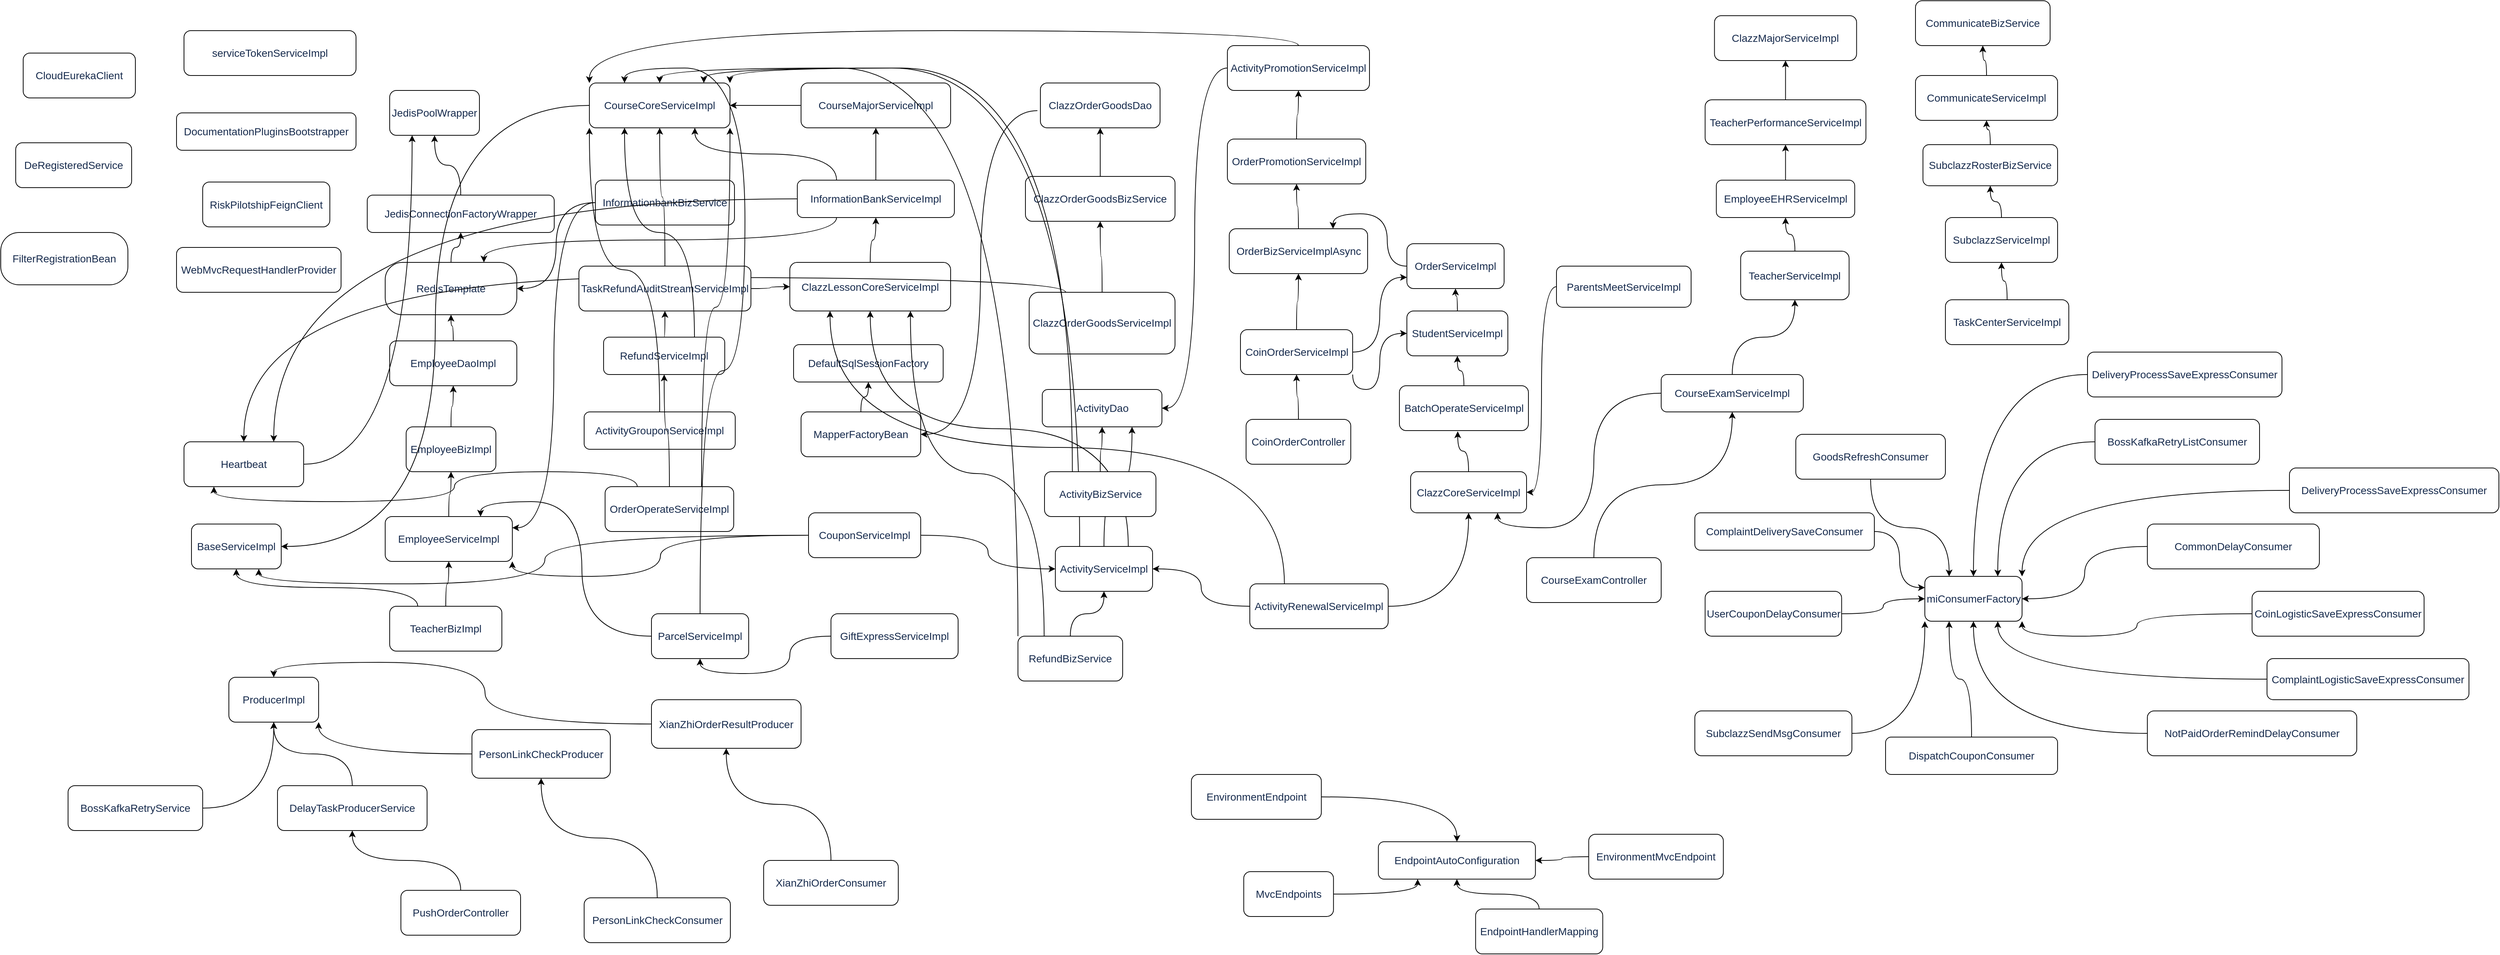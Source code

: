 <mxfile version="14.1.9" type="github">
  <diagram id="prtHgNgQTEPvFCAcTncT" name="Page-1">
    <mxGraphModel dx="4773" dy="5586" grid="1" gridSize="10" guides="1" tooltips="1" connect="1" arrows="1" fold="1" page="1" pageScale="1" pageWidth="3300" pageHeight="4681" math="0" shadow="0">
      <root>
        <mxCell id="0" />
        <mxCell id="1" parent="0" />
        <mxCell id="YcmoeB8cuKXgxBo_Db_2-1" value="&lt;span style=&quot;color: rgb(23 , 43 , 77) ; font-family: , , &amp;#34;segoe ui&amp;#34; , &amp;#34;roboto&amp;#34; , &amp;#34;oxygen&amp;#34; , &amp;#34;ubuntu&amp;#34; , &amp;#34;fira sans&amp;#34; , &amp;#34;droid sans&amp;#34; , &amp;#34;helvetica neue&amp;#34; , sans-serif ; font-size: 14px ; text-align: left ; background-color: rgb(255 , 255 , 255)&quot;&gt;serviceTokenServiceImpl&lt;/span&gt;" style="rounded=1;whiteSpace=wrap;html=1;" vertex="1" parent="1">
          <mxGeometry x="25" y="10" width="230" height="60" as="geometry" />
        </mxCell>
        <mxCell id="YcmoeB8cuKXgxBo_Db_2-2" value="&lt;span style=&quot;color: rgb(23 , 43 , 77) ; font-family: , , &amp;#34;segoe ui&amp;#34; , &amp;#34;roboto&amp;#34; , &amp;#34;oxygen&amp;#34; , &amp;#34;ubuntu&amp;#34; , &amp;#34;fira sans&amp;#34; , &amp;#34;droid sans&amp;#34; , &amp;#34;helvetica neue&amp;#34; , sans-serif ; font-size: 14px ; text-align: left ; background-color: rgb(255 , 255 , 255)&quot;&gt;FilterRegistrationBean&lt;/span&gt;" style="rounded=1;whiteSpace=wrap;html=1;arcSize=35;" vertex="1" parent="1">
          <mxGeometry x="-220" y="280" width="170" height="70" as="geometry" />
        </mxCell>
        <mxCell id="YcmoeB8cuKXgxBo_Db_2-3" value="&lt;span style=&quot;color: rgb(23 , 43 , 77) ; font-family: , , &amp;#34;segoe ui&amp;#34; , &amp;#34;roboto&amp;#34; , &amp;#34;oxygen&amp;#34; , &amp;#34;ubuntu&amp;#34; , &amp;#34;fira sans&amp;#34; , &amp;#34;droid sans&amp;#34; , &amp;#34;helvetica neue&amp;#34; , sans-serif ; font-size: 14px ; text-align: left ; background-color: rgb(255 , 255 , 255)&quot;&gt;BaseServiceImpl&lt;/span&gt;" style="rounded=1;whiteSpace=wrap;html=1;" vertex="1" parent="1">
          <mxGeometry x="35" y="670" width="120" height="60" as="geometry" />
        </mxCell>
        <mxCell id="YcmoeB8cuKXgxBo_Db_2-4" value="&lt;span style=&quot;color: rgb(23 , 43 , 77) ; font-family: , , &amp;#34;segoe ui&amp;#34; , &amp;#34;roboto&amp;#34; , &amp;#34;oxygen&amp;#34; , &amp;#34;ubuntu&amp;#34; , &amp;#34;fira sans&amp;#34; , &amp;#34;droid sans&amp;#34; , &amp;#34;helvetica neue&amp;#34; , sans-serif ; font-size: 14px ; text-align: left ; background-color: rgb(255 , 255 , 255)&quot;&gt;JedisPoolWrapper&lt;/span&gt;" style="rounded=1;whiteSpace=wrap;html=1;" vertex="1" parent="1">
          <mxGeometry x="300" y="90" width="120" height="60" as="geometry" />
        </mxCell>
        <mxCell id="YcmoeB8cuKXgxBo_Db_2-91" value="" style="edgeStyle=orthogonalEdgeStyle;orthogonalLoop=1;jettySize=auto;html=1;curved=1;" edge="1" parent="1" source="YcmoeB8cuKXgxBo_Db_2-6" target="YcmoeB8cuKXgxBo_Db_2-4">
          <mxGeometry relative="1" as="geometry" />
        </mxCell>
        <mxCell id="YcmoeB8cuKXgxBo_Db_2-6" value="&lt;span style=&quot;color: rgb(23 , 43 , 77) ; font-family: , , &amp;#34;segoe ui&amp;#34; , &amp;#34;roboto&amp;#34; , &amp;#34;oxygen&amp;#34; , &amp;#34;ubuntu&amp;#34; , &amp;#34;fira sans&amp;#34; , &amp;#34;droid sans&amp;#34; , &amp;#34;helvetica neue&amp;#34; , sans-serif ; font-size: 14px ; text-align: left ; background-color: rgb(255 , 255 , 255)&quot;&gt;JedisConnectionFactoryWrapper&lt;/span&gt;" style="rounded=1;whiteSpace=wrap;html=1;" vertex="1" parent="1">
          <mxGeometry x="270" y="230" width="250" height="50" as="geometry" />
        </mxCell>
        <mxCell id="YcmoeB8cuKXgxBo_Db_2-92" value="" style="edgeStyle=orthogonalEdgeStyle;curved=1;orthogonalLoop=1;jettySize=auto;html=1;" edge="1" parent="1" source="YcmoeB8cuKXgxBo_Db_2-7" target="YcmoeB8cuKXgxBo_Db_2-6">
          <mxGeometry relative="1" as="geometry" />
        </mxCell>
        <mxCell id="YcmoeB8cuKXgxBo_Db_2-7" value="&lt;span style=&quot;color: rgb(23 , 43 , 77) ; font-family: , , &amp;#34;segoe ui&amp;#34; , &amp;#34;roboto&amp;#34; , &amp;#34;oxygen&amp;#34; , &amp;#34;ubuntu&amp;#34; , &amp;#34;fira sans&amp;#34; , &amp;#34;droid sans&amp;#34; , &amp;#34;helvetica neue&amp;#34; , sans-serif ; font-size: 14px ; text-align: left ; background-color: rgb(255 , 255 , 255)&quot;&gt;RedisTemplate&lt;/span&gt;" style="rounded=1;whiteSpace=wrap;html=1;arcSize=33;" vertex="1" parent="1">
          <mxGeometry x="294" y="320" width="176" height="70" as="geometry" />
        </mxCell>
        <mxCell id="YcmoeB8cuKXgxBo_Db_2-93" value="" style="edgeStyle=orthogonalEdgeStyle;curved=1;orthogonalLoop=1;jettySize=auto;html=1;" edge="1" parent="1" source="YcmoeB8cuKXgxBo_Db_2-8" target="YcmoeB8cuKXgxBo_Db_2-7">
          <mxGeometry relative="1" as="geometry" />
        </mxCell>
        <mxCell id="YcmoeB8cuKXgxBo_Db_2-8" value="&lt;span style=&quot;color: rgb(23 , 43 , 77) ; font-family: , , &amp;#34;segoe ui&amp;#34; , &amp;#34;roboto&amp;#34; , &amp;#34;oxygen&amp;#34; , &amp;#34;ubuntu&amp;#34; , &amp;#34;fira sans&amp;#34; , &amp;#34;droid sans&amp;#34; , &amp;#34;helvetica neue&amp;#34; , sans-serif ; font-size: 14px ; text-align: left ; background-color: rgb(255 , 255 , 255)&quot;&gt;EmployeeDaoImpl&lt;/span&gt;" style="rounded=1;whiteSpace=wrap;html=1;" vertex="1" parent="1">
          <mxGeometry x="300" y="425" width="170" height="60" as="geometry" />
        </mxCell>
        <mxCell id="YcmoeB8cuKXgxBo_Db_2-94" value="" style="edgeStyle=orthogonalEdgeStyle;curved=1;orthogonalLoop=1;jettySize=auto;html=1;" edge="1" parent="1" source="YcmoeB8cuKXgxBo_Db_2-10" target="YcmoeB8cuKXgxBo_Db_2-8">
          <mxGeometry relative="1" as="geometry" />
        </mxCell>
        <mxCell id="YcmoeB8cuKXgxBo_Db_2-10" value="&lt;span style=&quot;color: rgb(23 , 43 , 77) ; font-family: , , &amp;#34;segoe ui&amp;#34; , &amp;#34;roboto&amp;#34; , &amp;#34;oxygen&amp;#34; , &amp;#34;ubuntu&amp;#34; , &amp;#34;fira sans&amp;#34; , &amp;#34;droid sans&amp;#34; , &amp;#34;helvetica neue&amp;#34; , sans-serif ; font-size: 14px ; text-align: left ; background-color: rgb(255 , 255 , 255)&quot;&gt;EmployeeBizImpl&lt;/span&gt;" style="rounded=1;whiteSpace=wrap;html=1;" vertex="1" parent="1">
          <mxGeometry x="322" y="540" width="120" height="60" as="geometry" />
        </mxCell>
        <mxCell id="YcmoeB8cuKXgxBo_Db_2-95" value="" style="edgeStyle=orthogonalEdgeStyle;curved=1;orthogonalLoop=1;jettySize=auto;html=1;" edge="1" parent="1" source="YcmoeB8cuKXgxBo_Db_2-12" target="YcmoeB8cuKXgxBo_Db_2-10">
          <mxGeometry relative="1" as="geometry" />
        </mxCell>
        <mxCell id="YcmoeB8cuKXgxBo_Db_2-12" value="&lt;span style=&quot;color: rgb(23 , 43 , 77) ; font-family: , , &amp;#34;segoe ui&amp;#34; , &amp;#34;roboto&amp;#34; , &amp;#34;oxygen&amp;#34; , &amp;#34;ubuntu&amp;#34; , &amp;#34;fira sans&amp;#34; , &amp;#34;droid sans&amp;#34; , &amp;#34;helvetica neue&amp;#34; , sans-serif ; font-size: 14px ; text-align: left ; background-color: rgb(255 , 255 , 255)&quot;&gt;EmployeeServiceImpl&lt;/span&gt;" style="rounded=1;whiteSpace=wrap;html=1;" vertex="1" parent="1">
          <mxGeometry x="294" y="660" width="170" height="60" as="geometry" />
        </mxCell>
        <mxCell id="YcmoeB8cuKXgxBo_Db_2-96" value="" style="edgeStyle=orthogonalEdgeStyle;curved=1;orthogonalLoop=1;jettySize=auto;html=1;" edge="1" parent="1" source="YcmoeB8cuKXgxBo_Db_2-13" target="YcmoeB8cuKXgxBo_Db_2-12">
          <mxGeometry relative="1" as="geometry" />
        </mxCell>
        <mxCell id="YcmoeB8cuKXgxBo_Db_2-97" style="edgeStyle=orthogonalEdgeStyle;orthogonalLoop=1;jettySize=auto;html=1;exitX=0.25;exitY=0;exitDx=0;exitDy=0;entryX=0.5;entryY=1;entryDx=0;entryDy=0;curved=1;" edge="1" parent="1" source="YcmoeB8cuKXgxBo_Db_2-13" target="YcmoeB8cuKXgxBo_Db_2-3">
          <mxGeometry relative="1" as="geometry">
            <mxPoint x="110" y="350" as="targetPoint" />
          </mxGeometry>
        </mxCell>
        <mxCell id="YcmoeB8cuKXgxBo_Db_2-13" value="&lt;span style=&quot;color: rgb(23 , 43 , 77) ; font-family: , , &amp;#34;segoe ui&amp;#34; , &amp;#34;roboto&amp;#34; , &amp;#34;oxygen&amp;#34; , &amp;#34;ubuntu&amp;#34; , &amp;#34;fira sans&amp;#34; , &amp;#34;droid sans&amp;#34; , &amp;#34;helvetica neue&amp;#34; , sans-serif ; font-size: 14px ; text-align: left ; background-color: rgb(255 , 255 , 255)&quot;&gt;TeacherBizImpl&lt;/span&gt;" style="rounded=1;whiteSpace=wrap;html=1;" vertex="1" parent="1">
          <mxGeometry x="300" y="780" width="150" height="60" as="geometry" />
        </mxCell>
        <mxCell id="YcmoeB8cuKXgxBo_Db_2-98" style="edgeStyle=orthogonalEdgeStyle;curved=1;orthogonalLoop=1;jettySize=auto;html=1;entryX=1;entryY=0.5;entryDx=0;entryDy=0;" edge="1" parent="1" source="YcmoeB8cuKXgxBo_Db_2-14" target="YcmoeB8cuKXgxBo_Db_2-3">
          <mxGeometry relative="1" as="geometry" />
        </mxCell>
        <mxCell id="YcmoeB8cuKXgxBo_Db_2-14" value="&lt;span style=&quot;color: rgb(23 , 43 , 77) ; font-family: , , &amp;#34;segoe ui&amp;#34; , &amp;#34;roboto&amp;#34; , &amp;#34;oxygen&amp;#34; , &amp;#34;ubuntu&amp;#34; , &amp;#34;fira sans&amp;#34; , &amp;#34;droid sans&amp;#34; , &amp;#34;helvetica neue&amp;#34; , sans-serif ; font-size: 14px ; text-align: left ; background-color: rgb(255 , 255 , 255)&quot;&gt;CourseCoreServiceImpl&lt;/span&gt;" style="rounded=1;whiteSpace=wrap;html=1;" vertex="1" parent="1">
          <mxGeometry x="567" y="80" width="188" height="60" as="geometry" />
        </mxCell>
        <mxCell id="YcmoeB8cuKXgxBo_Db_2-99" style="edgeStyle=orthogonalEdgeStyle;curved=1;orthogonalLoop=1;jettySize=auto;html=1;entryX=1;entryY=0.25;entryDx=0;entryDy=0;" edge="1" parent="1" source="YcmoeB8cuKXgxBo_Db_2-15" target="YcmoeB8cuKXgxBo_Db_2-12">
          <mxGeometry relative="1" as="geometry" />
        </mxCell>
        <mxCell id="YcmoeB8cuKXgxBo_Db_2-100" style="edgeStyle=orthogonalEdgeStyle;curved=1;orthogonalLoop=1;jettySize=auto;html=1;entryX=1;entryY=0.5;entryDx=0;entryDy=0;" edge="1" parent="1" source="YcmoeB8cuKXgxBo_Db_2-15" target="YcmoeB8cuKXgxBo_Db_2-7">
          <mxGeometry relative="1" as="geometry" />
        </mxCell>
        <mxCell id="YcmoeB8cuKXgxBo_Db_2-15" value="&lt;span style=&quot;color: rgb(23 , 43 , 77) ; font-family: , , &amp;#34;segoe ui&amp;#34; , &amp;#34;roboto&amp;#34; , &amp;#34;oxygen&amp;#34; , &amp;#34;ubuntu&amp;#34; , &amp;#34;fira sans&amp;#34; , &amp;#34;droid sans&amp;#34; , &amp;#34;helvetica neue&amp;#34; , sans-serif ; font-size: 14px ; text-align: left ; background-color: rgb(255 , 255 , 255)&quot;&gt;InformationbankBizService&lt;/span&gt;" style="rounded=1;whiteSpace=wrap;html=1;" vertex="1" parent="1">
          <mxGeometry x="575" y="210" width="186" height="60" as="geometry" />
        </mxCell>
        <mxCell id="YcmoeB8cuKXgxBo_Db_2-101" style="edgeStyle=orthogonalEdgeStyle;curved=1;orthogonalLoop=1;jettySize=auto;html=1;entryX=0.25;entryY=1;entryDx=0;entryDy=0;" edge="1" parent="1" source="YcmoeB8cuKXgxBo_Db_2-16" target="YcmoeB8cuKXgxBo_Db_2-4">
          <mxGeometry relative="1" as="geometry">
            <mxPoint x="340" y="160" as="targetPoint" />
          </mxGeometry>
        </mxCell>
        <mxCell id="YcmoeB8cuKXgxBo_Db_2-16" value="&lt;span style=&quot;color: rgb(23 , 43 , 77) ; font-family: , , &amp;#34;segoe ui&amp;#34; , &amp;#34;roboto&amp;#34; , &amp;#34;oxygen&amp;#34; , &amp;#34;ubuntu&amp;#34; , &amp;#34;fira sans&amp;#34; , &amp;#34;droid sans&amp;#34; , &amp;#34;helvetica neue&amp;#34; , sans-serif ; font-size: 14px ; text-align: left ; background-color: rgb(255 , 255 , 255)&quot;&gt;Heartbeat&lt;/span&gt;" style="rounded=1;whiteSpace=wrap;html=1;" vertex="1" parent="1">
          <mxGeometry x="25" y="560" width="160" height="60" as="geometry" />
        </mxCell>
        <mxCell id="YcmoeB8cuKXgxBo_Db_2-102" style="edgeStyle=orthogonalEdgeStyle;curved=1;orthogonalLoop=1;jettySize=auto;html=1;entryX=1;entryY=0.5;entryDx=0;entryDy=0;" edge="1" parent="1" source="YcmoeB8cuKXgxBo_Db_2-17" target="YcmoeB8cuKXgxBo_Db_2-14">
          <mxGeometry relative="1" as="geometry" />
        </mxCell>
        <mxCell id="YcmoeB8cuKXgxBo_Db_2-17" value="&lt;span style=&quot;color: rgb(23 , 43 , 77) ; font-family: , , &amp;#34;segoe ui&amp;#34; , &amp;#34;roboto&amp;#34; , &amp;#34;oxygen&amp;#34; , &amp;#34;ubuntu&amp;#34; , &amp;#34;fira sans&amp;#34; , &amp;#34;droid sans&amp;#34; , &amp;#34;helvetica neue&amp;#34; , sans-serif ; font-size: 14px ; text-align: left ; background-color: rgb(255 , 255 , 255)&quot;&gt;CourseMajorServiceImpl&lt;/span&gt;" style="rounded=1;whiteSpace=wrap;html=1;" vertex="1" parent="1">
          <mxGeometry x="850" y="80" width="200" height="60" as="geometry" />
        </mxCell>
        <mxCell id="YcmoeB8cuKXgxBo_Db_2-104" style="edgeStyle=orthogonalEdgeStyle;curved=1;orthogonalLoop=1;jettySize=auto;html=1;exitX=0.5;exitY=0;exitDx=0;exitDy=0;entryX=0.5;entryY=1;entryDx=0;entryDy=0;" edge="1" parent="1" source="YcmoeB8cuKXgxBo_Db_2-18" target="YcmoeB8cuKXgxBo_Db_2-17">
          <mxGeometry relative="1" as="geometry" />
        </mxCell>
        <mxCell id="YcmoeB8cuKXgxBo_Db_2-105" style="edgeStyle=orthogonalEdgeStyle;curved=1;orthogonalLoop=1;jettySize=auto;html=1;exitX=0.25;exitY=0;exitDx=0;exitDy=0;entryX=0.75;entryY=1;entryDx=0;entryDy=0;" edge="1" parent="1" source="YcmoeB8cuKXgxBo_Db_2-18" target="YcmoeB8cuKXgxBo_Db_2-14">
          <mxGeometry relative="1" as="geometry" />
        </mxCell>
        <mxCell id="YcmoeB8cuKXgxBo_Db_2-106" style="edgeStyle=orthogonalEdgeStyle;curved=1;orthogonalLoop=1;jettySize=auto;html=1;exitX=0;exitY=0.5;exitDx=0;exitDy=0;entryX=0.75;entryY=0;entryDx=0;entryDy=0;" edge="1" parent="1" source="YcmoeB8cuKXgxBo_Db_2-18" target="YcmoeB8cuKXgxBo_Db_2-16">
          <mxGeometry relative="1" as="geometry">
            <mxPoint x="170" y="200" as="targetPoint" />
          </mxGeometry>
        </mxCell>
        <mxCell id="YcmoeB8cuKXgxBo_Db_2-107" style="edgeStyle=orthogonalEdgeStyle;curved=1;orthogonalLoop=1;jettySize=auto;html=1;exitX=0.25;exitY=1;exitDx=0;exitDy=0;entryX=0.75;entryY=0;entryDx=0;entryDy=0;" edge="1" parent="1" source="YcmoeB8cuKXgxBo_Db_2-18" target="YcmoeB8cuKXgxBo_Db_2-7">
          <mxGeometry relative="1" as="geometry" />
        </mxCell>
        <mxCell id="YcmoeB8cuKXgxBo_Db_2-18" value="&lt;span style=&quot;color: rgb(23 , 43 , 77) ; font-family: , , &amp;#34;segoe ui&amp;#34; , &amp;#34;roboto&amp;#34; , &amp;#34;oxygen&amp;#34; , &amp;#34;ubuntu&amp;#34; , &amp;#34;fira sans&amp;#34; , &amp;#34;droid sans&amp;#34; , &amp;#34;helvetica neue&amp;#34; , sans-serif ; font-size: 14px ; text-align: left ; background-color: rgb(255 , 255 , 255)&quot;&gt;InformationBankServiceImpl&lt;/span&gt;" style="rounded=1;whiteSpace=wrap;html=1;" vertex="1" parent="1">
          <mxGeometry x="845" y="210" width="210" height="50" as="geometry" />
        </mxCell>
        <mxCell id="YcmoeB8cuKXgxBo_Db_2-108" style="edgeStyle=orthogonalEdgeStyle;curved=1;orthogonalLoop=1;jettySize=auto;html=1;entryX=0.5;entryY=1;entryDx=0;entryDy=0;" edge="1" parent="1" source="YcmoeB8cuKXgxBo_Db_2-19" target="YcmoeB8cuKXgxBo_Db_2-18">
          <mxGeometry relative="1" as="geometry" />
        </mxCell>
        <mxCell id="YcmoeB8cuKXgxBo_Db_2-19" value="&lt;span style=&quot;color: rgb(23 , 43 , 77) ; font-family: , , &amp;#34;segoe ui&amp;#34; , &amp;#34;roboto&amp;#34; , &amp;#34;oxygen&amp;#34; , &amp;#34;ubuntu&amp;#34; , &amp;#34;fira sans&amp;#34; , &amp;#34;droid sans&amp;#34; , &amp;#34;helvetica neue&amp;#34; , sans-serif ; font-size: 14px ; text-align: left ; background-color: rgb(255 , 255 , 255)&quot;&gt;ClazzLessonCoreServiceImpl&lt;/span&gt;" style="rounded=1;whiteSpace=wrap;html=1;" vertex="1" parent="1">
          <mxGeometry x="835" y="320" width="215" height="65" as="geometry" />
        </mxCell>
        <mxCell id="YcmoeB8cuKXgxBo_Db_2-20" value="&lt;span style=&quot;color: rgb(23 , 43 , 77) ; font-family: , , &amp;#34;segoe ui&amp;#34; , &amp;#34;roboto&amp;#34; , &amp;#34;oxygen&amp;#34; , &amp;#34;ubuntu&amp;#34; , &amp;#34;fira sans&amp;#34; , &amp;#34;droid sans&amp;#34; , &amp;#34;helvetica neue&amp;#34; , sans-serif ; font-size: 14px ; text-align: left ; background-color: rgb(255 , 255 , 255)&quot;&gt;DefaultSqlSessionFactory&lt;/span&gt;" style="rounded=1;whiteSpace=wrap;html=1;" vertex="1" parent="1">
          <mxGeometry x="840" y="430" width="200" height="50" as="geometry" />
        </mxCell>
        <mxCell id="YcmoeB8cuKXgxBo_Db_2-110" style="edgeStyle=orthogonalEdgeStyle;curved=1;orthogonalLoop=1;jettySize=auto;html=1;" edge="1" parent="1" source="YcmoeB8cuKXgxBo_Db_2-21" target="YcmoeB8cuKXgxBo_Db_2-20">
          <mxGeometry relative="1" as="geometry" />
        </mxCell>
        <mxCell id="YcmoeB8cuKXgxBo_Db_2-21" value="&lt;span style=&quot;color: rgb(23 , 43 , 77) ; font-family: , , &amp;#34;segoe ui&amp;#34; , &amp;#34;roboto&amp;#34; , &amp;#34;oxygen&amp;#34; , &amp;#34;ubuntu&amp;#34; , &amp;#34;fira sans&amp;#34; , &amp;#34;droid sans&amp;#34; , &amp;#34;helvetica neue&amp;#34; , sans-serif ; font-size: 14px ; text-align: left ; background-color: rgb(255 , 255 , 255)&quot;&gt;MapperFactoryBean&lt;/span&gt;" style="rounded=1;whiteSpace=wrap;html=1;" vertex="1" parent="1">
          <mxGeometry x="850" y="520" width="160" height="60" as="geometry" />
        </mxCell>
        <mxCell id="YcmoeB8cuKXgxBo_Db_2-22" value="&lt;span style=&quot;color: rgb(23 , 43 , 77) ; font-family: , , &amp;#34;segoe ui&amp;#34; , &amp;#34;roboto&amp;#34; , &amp;#34;oxygen&amp;#34; , &amp;#34;ubuntu&amp;#34; , &amp;#34;fira sans&amp;#34; , &amp;#34;droid sans&amp;#34; , &amp;#34;helvetica neue&amp;#34; , sans-serif ; font-size: 14px ; text-align: left ; background-color: rgb(255 , 255 , 255)&quot;&gt;ClazzOrderGoodsDao&lt;/span&gt;" style="rounded=1;whiteSpace=wrap;html=1;" vertex="1" parent="1">
          <mxGeometry x="1170" y="80" width="160" height="60" as="geometry" />
        </mxCell>
        <mxCell id="YcmoeB8cuKXgxBo_Db_2-111" style="edgeStyle=orthogonalEdgeStyle;curved=1;orthogonalLoop=1;jettySize=auto;html=1;" edge="1" parent="1" source="YcmoeB8cuKXgxBo_Db_2-23" target="YcmoeB8cuKXgxBo_Db_2-22">
          <mxGeometry relative="1" as="geometry" />
        </mxCell>
        <mxCell id="YcmoeB8cuKXgxBo_Db_2-23" value="&lt;span style=&quot;color: rgb(23 , 43 , 77) ; font-family: , , &amp;#34;segoe ui&amp;#34; , &amp;#34;roboto&amp;#34; , &amp;#34;oxygen&amp;#34; , &amp;#34;ubuntu&amp;#34; , &amp;#34;fira sans&amp;#34; , &amp;#34;droid sans&amp;#34; , &amp;#34;helvetica neue&amp;#34; , sans-serif ; font-size: 14px ; text-align: left ; background-color: rgb(255 , 255 , 255)&quot;&gt;ClazzOrderGoodsBizService&lt;/span&gt;" style="rounded=1;whiteSpace=wrap;html=1;" vertex="1" parent="1">
          <mxGeometry x="1150" y="205" width="200" height="60" as="geometry" />
        </mxCell>
        <mxCell id="YcmoeB8cuKXgxBo_Db_2-109" style="edgeStyle=orthogonalEdgeStyle;curved=1;orthogonalLoop=1;jettySize=auto;html=1;exitX=-0.025;exitY=0.617;exitDx=0;exitDy=0;entryX=1;entryY=0.5;entryDx=0;entryDy=0;exitPerimeter=0;" edge="1" parent="1" source="YcmoeB8cuKXgxBo_Db_2-22" target="YcmoeB8cuKXgxBo_Db_2-21">
          <mxGeometry relative="1" as="geometry" />
        </mxCell>
        <mxCell id="YcmoeB8cuKXgxBo_Db_2-112" style="edgeStyle=orthogonalEdgeStyle;curved=1;orthogonalLoop=1;jettySize=auto;html=1;exitX=0;exitY=0.5;exitDx=0;exitDy=0;entryX=0.5;entryY=1;entryDx=0;entryDy=0;" edge="1" parent="1" source="YcmoeB8cuKXgxBo_Db_2-24" target="YcmoeB8cuKXgxBo_Db_2-23">
          <mxGeometry relative="1" as="geometry" />
        </mxCell>
        <mxCell id="YcmoeB8cuKXgxBo_Db_2-113" style="edgeStyle=orthogonalEdgeStyle;curved=1;orthogonalLoop=1;jettySize=auto;html=1;exitX=0;exitY=0.75;exitDx=0;exitDy=0;" edge="1" parent="1" source="YcmoeB8cuKXgxBo_Db_2-24" target="YcmoeB8cuKXgxBo_Db_2-16">
          <mxGeometry relative="1" as="geometry" />
        </mxCell>
        <mxCell id="YcmoeB8cuKXgxBo_Db_2-24" value="&lt;span style=&quot;color: rgb(23 , 43 , 77) ; font-family: , , &amp;#34;segoe ui&amp;#34; , &amp;#34;roboto&amp;#34; , &amp;#34;oxygen&amp;#34; , &amp;#34;ubuntu&amp;#34; , &amp;#34;fira sans&amp;#34; , &amp;#34;droid sans&amp;#34; , &amp;#34;helvetica neue&amp;#34; , sans-serif ; font-size: 14px ; text-align: left ; background-color: rgb(255 , 255 , 255)&quot;&gt;ClazzOrderGoodsServiceImpl&lt;/span&gt;" style="rounded=1;whiteSpace=wrap;html=1;direction=south;" vertex="1" parent="1">
          <mxGeometry x="1155" y="360" width="195" height="82.5" as="geometry" />
        </mxCell>
        <mxCell id="YcmoeB8cuKXgxBo_Db_2-25" value="&lt;span style=&quot;color: rgb(23 , 43 , 77) ; font-family: , , &amp;#34;segoe ui&amp;#34; , &amp;#34;roboto&amp;#34; , &amp;#34;oxygen&amp;#34; , &amp;#34;ubuntu&amp;#34; , &amp;#34;fira sans&amp;#34; , &amp;#34;droid sans&amp;#34; , &amp;#34;helvetica neue&amp;#34; , sans-serif ; font-size: 14px ; text-align: left ; background-color: rgb(255 , 255 , 255)&quot;&gt;ActivityDao&lt;/span&gt;" style="rounded=1;whiteSpace=wrap;html=1;" vertex="1" parent="1">
          <mxGeometry x="1172.5" y="490" width="160" height="50" as="geometry" />
        </mxCell>
        <mxCell id="YcmoeB8cuKXgxBo_Db_2-114" style="edgeStyle=orthogonalEdgeStyle;curved=1;orthogonalLoop=1;jettySize=auto;html=1;exitX=1;exitY=0.5;exitDx=0;exitDy=0;entryX=0;entryY=0.5;entryDx=0;entryDy=0;" edge="1" parent="1" source="YcmoeB8cuKXgxBo_Db_2-26" target="YcmoeB8cuKXgxBo_Db_2-19">
          <mxGeometry relative="1" as="geometry" />
        </mxCell>
        <mxCell id="YcmoeB8cuKXgxBo_Db_2-115" style="edgeStyle=orthogonalEdgeStyle;curved=1;orthogonalLoop=1;jettySize=auto;html=1;entryX=0.5;entryY=1;entryDx=0;entryDy=0;" edge="1" parent="1" source="YcmoeB8cuKXgxBo_Db_2-26" target="YcmoeB8cuKXgxBo_Db_2-14">
          <mxGeometry relative="1" as="geometry" />
        </mxCell>
        <mxCell id="YcmoeB8cuKXgxBo_Db_2-26" value="&lt;span style=&quot;color: rgb(23 , 43 , 77) ; font-family: , , &amp;#34;segoe ui&amp;#34; , &amp;#34;roboto&amp;#34; , &amp;#34;oxygen&amp;#34; , &amp;#34;ubuntu&amp;#34; , &amp;#34;fira sans&amp;#34; , &amp;#34;droid sans&amp;#34; , &amp;#34;helvetica neue&amp;#34; , sans-serif ; font-size: 14px ; text-align: left ; background-color: rgb(255 , 255 , 255)&quot;&gt;TaskRefundAuditStreamServiceImpl&lt;/span&gt;" style="rounded=1;whiteSpace=wrap;html=1;" vertex="1" parent="1">
          <mxGeometry x="553" y="325" width="230" height="60" as="geometry" />
        </mxCell>
        <mxCell id="YcmoeB8cuKXgxBo_Db_2-116" style="edgeStyle=orthogonalEdgeStyle;curved=1;orthogonalLoop=1;jettySize=auto;html=1;exitX=0.5;exitY=0;exitDx=0;exitDy=0;entryX=0.5;entryY=1;entryDx=0;entryDy=0;" edge="1" parent="1" source="YcmoeB8cuKXgxBo_Db_2-27" target="YcmoeB8cuKXgxBo_Db_2-26">
          <mxGeometry relative="1" as="geometry" />
        </mxCell>
        <mxCell id="YcmoeB8cuKXgxBo_Db_2-117" style="edgeStyle=orthogonalEdgeStyle;curved=1;orthogonalLoop=1;jettySize=auto;html=1;exitX=0.75;exitY=0;exitDx=0;exitDy=0;entryX=0.25;entryY=1;entryDx=0;entryDy=0;" edge="1" parent="1" source="YcmoeB8cuKXgxBo_Db_2-27" target="YcmoeB8cuKXgxBo_Db_2-14">
          <mxGeometry relative="1" as="geometry" />
        </mxCell>
        <mxCell id="YcmoeB8cuKXgxBo_Db_2-27" value="&lt;span style=&quot;color: rgb(23 , 43 , 77) ; font-family: , , &amp;#34;segoe ui&amp;#34; , &amp;#34;roboto&amp;#34; , &amp;#34;oxygen&amp;#34; , &amp;#34;ubuntu&amp;#34; , &amp;#34;fira sans&amp;#34; , &amp;#34;droid sans&amp;#34; , &amp;#34;helvetica neue&amp;#34; , sans-serif ; font-size: 14px ; text-align: left ; background-color: rgb(255 , 255 , 255)&quot;&gt;RefundServiceImpl&lt;/span&gt;" style="rounded=1;whiteSpace=wrap;html=1;" vertex="1" parent="1">
          <mxGeometry x="586" y="420" width="162" height="50" as="geometry" />
        </mxCell>
        <mxCell id="YcmoeB8cuKXgxBo_Db_2-118" style="edgeStyle=orthogonalEdgeStyle;curved=1;orthogonalLoop=1;jettySize=auto;html=1;entryX=0;entryY=1;entryDx=0;entryDy=0;" edge="1" parent="1" source="YcmoeB8cuKXgxBo_Db_2-28" target="YcmoeB8cuKXgxBo_Db_2-14">
          <mxGeometry relative="1" as="geometry" />
        </mxCell>
        <mxCell id="YcmoeB8cuKXgxBo_Db_2-28" value="&lt;span style=&quot;color: rgb(23 , 43 , 77) ; font-family: , , &amp;#34;segoe ui&amp;#34; , &amp;#34;roboto&amp;#34; , &amp;#34;oxygen&amp;#34; , &amp;#34;ubuntu&amp;#34; , &amp;#34;fira sans&amp;#34; , &amp;#34;droid sans&amp;#34; , &amp;#34;helvetica neue&amp;#34; , sans-serif ; font-size: 14px ; text-align: left ; background-color: rgb(255 , 255 , 255)&quot;&gt;ActivityGrouponServiceImpl&lt;/span&gt;" style="rounded=1;whiteSpace=wrap;html=1;" vertex="1" parent="1">
          <mxGeometry x="560" y="520" width="202" height="50" as="geometry" />
        </mxCell>
        <mxCell id="YcmoeB8cuKXgxBo_Db_2-119" style="edgeStyle=orthogonalEdgeStyle;curved=1;orthogonalLoop=1;jettySize=auto;html=1;entryX=0.5;entryY=1;entryDx=0;entryDy=0;" edge="1" parent="1" source="YcmoeB8cuKXgxBo_Db_2-29" target="YcmoeB8cuKXgxBo_Db_2-27">
          <mxGeometry relative="1" as="geometry" />
        </mxCell>
        <mxCell id="YcmoeB8cuKXgxBo_Db_2-120" style="edgeStyle=orthogonalEdgeStyle;curved=1;orthogonalLoop=1;jettySize=auto;html=1;exitX=0.75;exitY=0;exitDx=0;exitDy=0;entryX=1;entryY=1;entryDx=0;entryDy=0;" edge="1" parent="1" source="YcmoeB8cuKXgxBo_Db_2-29" target="YcmoeB8cuKXgxBo_Db_2-14">
          <mxGeometry relative="1" as="geometry" />
        </mxCell>
        <mxCell id="YcmoeB8cuKXgxBo_Db_2-121" style="edgeStyle=orthogonalEdgeStyle;curved=1;orthogonalLoop=1;jettySize=auto;html=1;exitX=0.25;exitY=0;exitDx=0;exitDy=0;entryX=0.25;entryY=1;entryDx=0;entryDy=0;" edge="1" parent="1" source="YcmoeB8cuKXgxBo_Db_2-29" target="YcmoeB8cuKXgxBo_Db_2-16">
          <mxGeometry relative="1" as="geometry" />
        </mxCell>
        <mxCell id="YcmoeB8cuKXgxBo_Db_2-29" value="&lt;span style=&quot;color: rgb(23 , 43 , 77) ; font-family: , , &amp;#34;segoe ui&amp;#34; , &amp;#34;roboto&amp;#34; , &amp;#34;oxygen&amp;#34; , &amp;#34;ubuntu&amp;#34; , &amp;#34;fira sans&amp;#34; , &amp;#34;droid sans&amp;#34; , &amp;#34;helvetica neue&amp;#34; , sans-serif ; font-size: 14px ; text-align: left ; background-color: rgb(255 , 255 , 255)&quot;&gt;OrderOperateServiceImpl&lt;/span&gt;" style="rounded=1;whiteSpace=wrap;html=1;" vertex="1" parent="1">
          <mxGeometry x="588" y="620" width="172" height="60" as="geometry" />
        </mxCell>
        <mxCell id="YcmoeB8cuKXgxBo_Db_2-124" style="edgeStyle=orthogonalEdgeStyle;curved=1;orthogonalLoop=1;jettySize=auto;html=1;entryX=0.75;entryY=1;entryDx=0;entryDy=0;" edge="1" parent="1" source="YcmoeB8cuKXgxBo_Db_2-30" target="YcmoeB8cuKXgxBo_Db_2-25">
          <mxGeometry relative="1" as="geometry" />
        </mxCell>
        <mxCell id="YcmoeB8cuKXgxBo_Db_2-125" style="edgeStyle=orthogonalEdgeStyle;curved=1;orthogonalLoop=1;jettySize=auto;html=1;exitX=0.25;exitY=0;exitDx=0;exitDy=0;entryX=0.814;entryY=0;entryDx=0;entryDy=0;entryPerimeter=0;" edge="1" parent="1" source="YcmoeB8cuKXgxBo_Db_2-30" target="YcmoeB8cuKXgxBo_Db_2-14">
          <mxGeometry relative="1" as="geometry" />
        </mxCell>
        <mxCell id="YcmoeB8cuKXgxBo_Db_2-126" style="edgeStyle=orthogonalEdgeStyle;curved=1;orthogonalLoop=1;jettySize=auto;html=1;exitX=0.75;exitY=0;exitDx=0;exitDy=0;entryX=0.5;entryY=1;entryDx=0;entryDy=0;" edge="1" parent="1" source="YcmoeB8cuKXgxBo_Db_2-30" target="YcmoeB8cuKXgxBo_Db_2-19">
          <mxGeometry relative="1" as="geometry" />
        </mxCell>
        <mxCell id="YcmoeB8cuKXgxBo_Db_2-30" value="&lt;span style=&quot;color: rgb(23 , 43 , 77) ; font-family: , , &amp;#34;segoe ui&amp;#34; , &amp;#34;roboto&amp;#34; , &amp;#34;oxygen&amp;#34; , &amp;#34;ubuntu&amp;#34; , &amp;#34;fira sans&amp;#34; , &amp;#34;droid sans&amp;#34; , &amp;#34;helvetica neue&amp;#34; , sans-serif ; font-size: 14px ; text-align: left ; background-color: rgb(255 , 255 , 255)&quot;&gt;ActivityServiceImpl&lt;/span&gt;" style="rounded=1;whiteSpace=wrap;html=1;" vertex="1" parent="1">
          <mxGeometry x="1190" y="700" width="130" height="60" as="geometry" />
        </mxCell>
        <mxCell id="YcmoeB8cuKXgxBo_Db_2-122" style="edgeStyle=orthogonalEdgeStyle;curved=1;orthogonalLoop=1;jettySize=auto;html=1;exitX=0.5;exitY=0;exitDx=0;exitDy=0;entryX=0.5;entryY=1;entryDx=0;entryDy=0;" edge="1" parent="1" source="YcmoeB8cuKXgxBo_Db_2-31" target="YcmoeB8cuKXgxBo_Db_2-25">
          <mxGeometry relative="1" as="geometry" />
        </mxCell>
        <mxCell id="YcmoeB8cuKXgxBo_Db_2-123" style="edgeStyle=orthogonalEdgeStyle;curved=1;orthogonalLoop=1;jettySize=auto;html=1;exitX=0.25;exitY=0;exitDx=0;exitDy=0;entryX=1;entryY=0;entryDx=0;entryDy=0;" edge="1" parent="1" source="YcmoeB8cuKXgxBo_Db_2-31" target="YcmoeB8cuKXgxBo_Db_2-14">
          <mxGeometry relative="1" as="geometry" />
        </mxCell>
        <mxCell id="YcmoeB8cuKXgxBo_Db_2-31" value="&lt;span style=&quot;color: rgb(23 , 43 , 77) ; font-family: , , &amp;#34;segoe ui&amp;#34; , &amp;#34;roboto&amp;#34; , &amp;#34;oxygen&amp;#34; , &amp;#34;ubuntu&amp;#34; , &amp;#34;fira sans&amp;#34; , &amp;#34;droid sans&amp;#34; , &amp;#34;helvetica neue&amp;#34; , sans-serif ; font-size: 14px ; text-align: left ; background-color: rgb(255 , 255 , 255)&quot;&gt;ActivityBizService&lt;/span&gt;" style="rounded=1;whiteSpace=wrap;html=1;" vertex="1" parent="1">
          <mxGeometry x="1175.5" y="600" width="149" height="60" as="geometry" />
        </mxCell>
        <mxCell id="YcmoeB8cuKXgxBo_Db_2-127" style="edgeStyle=orthogonalEdgeStyle;curved=1;orthogonalLoop=1;jettySize=auto;html=1;" edge="1" parent="1" source="YcmoeB8cuKXgxBo_Db_2-32" target="YcmoeB8cuKXgxBo_Db_2-30">
          <mxGeometry relative="1" as="geometry" />
        </mxCell>
        <mxCell id="YcmoeB8cuKXgxBo_Db_2-128" style="edgeStyle=orthogonalEdgeStyle;curved=1;orthogonalLoop=1;jettySize=auto;html=1;exitX=0.25;exitY=0;exitDx=0;exitDy=0;entryX=0.75;entryY=1;entryDx=0;entryDy=0;" edge="1" parent="1" source="YcmoeB8cuKXgxBo_Db_2-32" target="YcmoeB8cuKXgxBo_Db_2-19">
          <mxGeometry relative="1" as="geometry" />
        </mxCell>
        <mxCell id="YcmoeB8cuKXgxBo_Db_2-129" style="edgeStyle=orthogonalEdgeStyle;curved=1;orthogonalLoop=1;jettySize=auto;html=1;exitX=0;exitY=0;exitDx=0;exitDy=0;entryX=0.5;entryY=0;entryDx=0;entryDy=0;" edge="1" parent="1" source="YcmoeB8cuKXgxBo_Db_2-32" target="YcmoeB8cuKXgxBo_Db_2-14">
          <mxGeometry relative="1" as="geometry" />
        </mxCell>
        <mxCell id="YcmoeB8cuKXgxBo_Db_2-32" value="&lt;span style=&quot;color: rgb(23 , 43 , 77) ; font-family: , , &amp;#34;segoe ui&amp;#34; , &amp;#34;roboto&amp;#34; , &amp;#34;oxygen&amp;#34; , &amp;#34;ubuntu&amp;#34; , &amp;#34;fira sans&amp;#34; , &amp;#34;droid sans&amp;#34; , &amp;#34;helvetica neue&amp;#34; , sans-serif ; font-size: 14px ; text-align: left ; background-color: rgb(255 , 255 , 255)&quot;&gt;RefundBizService&lt;/span&gt;" style="rounded=1;whiteSpace=wrap;html=1;" vertex="1" parent="1">
          <mxGeometry x="1140" y="820" width="140" height="60" as="geometry" />
        </mxCell>
        <mxCell id="YcmoeB8cuKXgxBo_Db_2-132" style="edgeStyle=orthogonalEdgeStyle;curved=1;orthogonalLoop=1;jettySize=auto;html=1;entryX=0.5;entryY=1;entryDx=0;entryDy=0;" edge="1" parent="1" source="YcmoeB8cuKXgxBo_Db_2-33" target="YcmoeB8cuKXgxBo_Db_2-34">
          <mxGeometry relative="1" as="geometry" />
        </mxCell>
        <mxCell id="YcmoeB8cuKXgxBo_Db_2-33" value="&lt;span style=&quot;color: rgb(23 , 43 , 77) ; font-family: , , &amp;#34;segoe ui&amp;#34; , &amp;#34;roboto&amp;#34; , &amp;#34;oxygen&amp;#34; , &amp;#34;ubuntu&amp;#34; , &amp;#34;fira sans&amp;#34; , &amp;#34;droid sans&amp;#34; , &amp;#34;helvetica neue&amp;#34; , sans-serif ; font-size: 14px ; text-align: left ; background-color: rgb(255 , 255 , 255)&quot;&gt;GiftExpressServiceImpl&lt;/span&gt;" style="rounded=1;whiteSpace=wrap;html=1;" vertex="1" parent="1">
          <mxGeometry x="890" y="790" width="170" height="60" as="geometry" />
        </mxCell>
        <mxCell id="YcmoeB8cuKXgxBo_Db_2-130" style="edgeStyle=orthogonalEdgeStyle;curved=1;orthogonalLoop=1;jettySize=auto;html=1;entryX=0.25;entryY=0;entryDx=0;entryDy=0;" edge="1" parent="1" source="YcmoeB8cuKXgxBo_Db_2-34" target="YcmoeB8cuKXgxBo_Db_2-14">
          <mxGeometry relative="1" as="geometry" />
        </mxCell>
        <mxCell id="YcmoeB8cuKXgxBo_Db_2-131" style="edgeStyle=orthogonalEdgeStyle;curved=1;orthogonalLoop=1;jettySize=auto;html=1;entryX=0.75;entryY=0;entryDx=0;entryDy=0;" edge="1" parent="1" source="YcmoeB8cuKXgxBo_Db_2-34" target="YcmoeB8cuKXgxBo_Db_2-12">
          <mxGeometry relative="1" as="geometry" />
        </mxCell>
        <mxCell id="YcmoeB8cuKXgxBo_Db_2-34" value="&lt;span style=&quot;color: rgb(23 , 43 , 77) ; font-family: , , &amp;#34;segoe ui&amp;#34; , &amp;#34;roboto&amp;#34; , &amp;#34;oxygen&amp;#34; , &amp;#34;ubuntu&amp;#34; , &amp;#34;fira sans&amp;#34; , &amp;#34;droid sans&amp;#34; , &amp;#34;helvetica neue&amp;#34; , sans-serif ; font-size: 14px ; text-align: left ; background-color: rgb(255 , 255 , 255)&quot;&gt;ParcelServiceImpl&lt;/span&gt;" style="rounded=1;whiteSpace=wrap;html=1;" vertex="1" parent="1">
          <mxGeometry x="650" y="790" width="130" height="60" as="geometry" />
        </mxCell>
        <mxCell id="YcmoeB8cuKXgxBo_Db_2-136" style="edgeStyle=orthogonalEdgeStyle;curved=1;orthogonalLoop=1;jettySize=auto;html=1;entryX=1;entryY=0.5;entryDx=0;entryDy=0;" edge="1" parent="1" source="YcmoeB8cuKXgxBo_Db_2-35" target="YcmoeB8cuKXgxBo_Db_2-25">
          <mxGeometry relative="1" as="geometry" />
        </mxCell>
        <mxCell id="YcmoeB8cuKXgxBo_Db_2-137" style="edgeStyle=orthogonalEdgeStyle;curved=1;orthogonalLoop=1;jettySize=auto;html=1;exitX=0.5;exitY=0;exitDx=0;exitDy=0;entryX=0;entryY=0;entryDx=0;entryDy=0;" edge="1" parent="1" source="YcmoeB8cuKXgxBo_Db_2-35" target="YcmoeB8cuKXgxBo_Db_2-14">
          <mxGeometry relative="1" as="geometry" />
        </mxCell>
        <mxCell id="YcmoeB8cuKXgxBo_Db_2-35" value="&lt;span style=&quot;color: rgb(23 , 43 , 77) ; font-family: , , &amp;#34;segoe ui&amp;#34; , &amp;#34;roboto&amp;#34; , &amp;#34;oxygen&amp;#34; , &amp;#34;ubuntu&amp;#34; , &amp;#34;fira sans&amp;#34; , &amp;#34;droid sans&amp;#34; , &amp;#34;helvetica neue&amp;#34; , sans-serif ; font-size: 14px ; text-align: left ; background-color: rgb(255 , 255 , 255)&quot;&gt;ActivityPromotionServiceImpl&lt;/span&gt;" style="rounded=1;whiteSpace=wrap;html=1;" vertex="1" parent="1">
          <mxGeometry x="1420" y="30" width="190" height="60" as="geometry" />
        </mxCell>
        <mxCell id="YcmoeB8cuKXgxBo_Db_2-133" style="edgeStyle=orthogonalEdgeStyle;curved=1;orthogonalLoop=1;jettySize=auto;html=1;entryX=0;entryY=0.5;entryDx=0;entryDy=0;" edge="1" parent="1" source="YcmoeB8cuKXgxBo_Db_2-36" target="YcmoeB8cuKXgxBo_Db_2-30">
          <mxGeometry relative="1" as="geometry" />
        </mxCell>
        <mxCell id="YcmoeB8cuKXgxBo_Db_2-134" style="edgeStyle=orthogonalEdgeStyle;curved=1;orthogonalLoop=1;jettySize=auto;html=1;exitX=0;exitY=0.5;exitDx=0;exitDy=0;entryX=1;entryY=1;entryDx=0;entryDy=0;" edge="1" parent="1" source="YcmoeB8cuKXgxBo_Db_2-36" target="YcmoeB8cuKXgxBo_Db_2-12">
          <mxGeometry relative="1" as="geometry" />
        </mxCell>
        <mxCell id="YcmoeB8cuKXgxBo_Db_2-135" style="edgeStyle=orthogonalEdgeStyle;curved=1;orthogonalLoop=1;jettySize=auto;html=1;entryX=0.75;entryY=1;entryDx=0;entryDy=0;" edge="1" parent="1" source="YcmoeB8cuKXgxBo_Db_2-36" target="YcmoeB8cuKXgxBo_Db_2-3">
          <mxGeometry relative="1" as="geometry" />
        </mxCell>
        <mxCell id="YcmoeB8cuKXgxBo_Db_2-36" value="&lt;span style=&quot;color: rgb(23 , 43 , 77) ; font-family: , , &amp;#34;segoe ui&amp;#34; , &amp;#34;roboto&amp;#34; , &amp;#34;oxygen&amp;#34; , &amp;#34;ubuntu&amp;#34; , &amp;#34;fira sans&amp;#34; , &amp;#34;droid sans&amp;#34; , &amp;#34;helvetica neue&amp;#34; , sans-serif ; font-size: 14px ; text-align: left ; background-color: rgb(255 , 255 , 255)&quot;&gt;CouponServiceImpl&lt;/span&gt;" style="rounded=1;whiteSpace=wrap;html=1;" vertex="1" parent="1">
          <mxGeometry x="860" y="655" width="150" height="60" as="geometry" />
        </mxCell>
        <mxCell id="YcmoeB8cuKXgxBo_Db_2-139" style="edgeStyle=orthogonalEdgeStyle;curved=1;orthogonalLoop=1;jettySize=auto;html=1;entryX=0.5;entryY=1;entryDx=0;entryDy=0;" edge="1" parent="1" source="YcmoeB8cuKXgxBo_Db_2-37" target="YcmoeB8cuKXgxBo_Db_2-38">
          <mxGeometry relative="1" as="geometry" />
        </mxCell>
        <mxCell id="YcmoeB8cuKXgxBo_Db_2-37" value="&lt;span style=&quot;color: rgb(23 , 43 , 77) ; font-family: , , &amp;#34;segoe ui&amp;#34; , &amp;#34;roboto&amp;#34; , &amp;#34;oxygen&amp;#34; , &amp;#34;ubuntu&amp;#34; , &amp;#34;fira sans&amp;#34; , &amp;#34;droid sans&amp;#34; , &amp;#34;helvetica neue&amp;#34; , sans-serif ; font-size: 14px ; text-align: left ; background-color: rgb(255 , 255 , 255)&quot;&gt;OrderBizServiceImplAsync&lt;/span&gt;" style="rounded=1;whiteSpace=wrap;html=1;" vertex="1" parent="1">
          <mxGeometry x="1422.5" y="275" width="185" height="60" as="geometry" />
        </mxCell>
        <mxCell id="YcmoeB8cuKXgxBo_Db_2-138" style="edgeStyle=orthogonalEdgeStyle;curved=1;orthogonalLoop=1;jettySize=auto;html=1;entryX=0.5;entryY=1;entryDx=0;entryDy=0;" edge="1" parent="1" source="YcmoeB8cuKXgxBo_Db_2-38" target="YcmoeB8cuKXgxBo_Db_2-35">
          <mxGeometry relative="1" as="geometry" />
        </mxCell>
        <mxCell id="YcmoeB8cuKXgxBo_Db_2-38" value="&lt;span style=&quot;color: rgb(23 , 43 , 77) ; font-family: , , &amp;#34;segoe ui&amp;#34; , &amp;#34;roboto&amp;#34; , &amp;#34;oxygen&amp;#34; , &amp;#34;ubuntu&amp;#34; , &amp;#34;fira sans&amp;#34; , &amp;#34;droid sans&amp;#34; , &amp;#34;helvetica neue&amp;#34; , sans-serif ; font-size: 14px ; text-align: left ; background-color: rgb(255 , 255 , 255)&quot;&gt;OrderPromotionServiceImpl&lt;/span&gt;" style="rounded=1;whiteSpace=wrap;html=1;" vertex="1" parent="1">
          <mxGeometry x="1420" y="155" width="185" height="60" as="geometry" />
        </mxCell>
        <mxCell id="YcmoeB8cuKXgxBo_Db_2-141" style="edgeStyle=orthogonalEdgeStyle;curved=1;orthogonalLoop=1;jettySize=auto;html=1;entryX=0.5;entryY=1;entryDx=0;entryDy=0;" edge="1" parent="1" source="YcmoeB8cuKXgxBo_Db_2-40" target="YcmoeB8cuKXgxBo_Db_2-41">
          <mxGeometry relative="1" as="geometry" />
        </mxCell>
        <mxCell id="YcmoeB8cuKXgxBo_Db_2-40" value="&lt;span style=&quot;color: rgb(23 , 43 , 77) ; font-family: , , &amp;#34;segoe ui&amp;#34; , &amp;#34;roboto&amp;#34; , &amp;#34;oxygen&amp;#34; , &amp;#34;ubuntu&amp;#34; , &amp;#34;fira sans&amp;#34; , &amp;#34;droid sans&amp;#34; , &amp;#34;helvetica neue&amp;#34; , sans-serif ; font-size: 14px ; text-align: left ; background-color: rgb(255 , 255 , 255)&quot;&gt;StudentServiceImpl&lt;/span&gt;" style="rounded=1;whiteSpace=wrap;html=1;" vertex="1" parent="1">
          <mxGeometry x="1660" y="385" width="135" height="60" as="geometry" />
        </mxCell>
        <mxCell id="YcmoeB8cuKXgxBo_Db_2-194" style="edgeStyle=orthogonalEdgeStyle;curved=1;orthogonalLoop=1;jettySize=auto;html=1;entryX=0.75;entryY=0;entryDx=0;entryDy=0;" edge="1" parent="1" source="YcmoeB8cuKXgxBo_Db_2-41" target="YcmoeB8cuKXgxBo_Db_2-37">
          <mxGeometry relative="1" as="geometry" />
        </mxCell>
        <mxCell id="YcmoeB8cuKXgxBo_Db_2-41" value="&lt;span style=&quot;color: rgb(23 , 43 , 77) ; font-family: , , &amp;#34;segoe ui&amp;#34; , &amp;#34;roboto&amp;#34; , &amp;#34;oxygen&amp;#34; , &amp;#34;ubuntu&amp;#34; , &amp;#34;fira sans&amp;#34; , &amp;#34;droid sans&amp;#34; , &amp;#34;helvetica neue&amp;#34; , sans-serif ; font-size: 14px ; text-align: left ; background-color: rgb(255 , 255 , 255)&quot;&gt;OrderServiceImpl&lt;/span&gt;" style="rounded=1;whiteSpace=wrap;html=1;" vertex="1" parent="1">
          <mxGeometry x="1660" y="295" width="130" height="60" as="geometry" />
        </mxCell>
        <mxCell id="YcmoeB8cuKXgxBo_Db_2-192" style="edgeStyle=orthogonalEdgeStyle;curved=1;orthogonalLoop=1;jettySize=auto;html=1;entryX=1;entryY=0.5;entryDx=0;entryDy=0;" edge="1" parent="1" source="YcmoeB8cuKXgxBo_Db_2-42" target="YcmoeB8cuKXgxBo_Db_2-43">
          <mxGeometry relative="1" as="geometry" />
        </mxCell>
        <mxCell id="YcmoeB8cuKXgxBo_Db_2-42" value="&lt;span style=&quot;color: rgb(23 , 43 , 77) ; font-family: , , &amp;#34;segoe ui&amp;#34; , &amp;#34;roboto&amp;#34; , &amp;#34;oxygen&amp;#34; , &amp;#34;ubuntu&amp;#34; , &amp;#34;fira sans&amp;#34; , &amp;#34;droid sans&amp;#34; , &amp;#34;helvetica neue&amp;#34; , sans-serif ; font-size: 14px ; text-align: left ; background-color: rgb(255 , 255 , 255)&quot;&gt;ParentsMeetServiceImpl&lt;/span&gt;" style="rounded=1;whiteSpace=wrap;html=1;" vertex="1" parent="1">
          <mxGeometry x="1860" y="325" width="180" height="55" as="geometry" />
        </mxCell>
        <mxCell id="YcmoeB8cuKXgxBo_Db_2-143" style="edgeStyle=orthogonalEdgeStyle;curved=1;orthogonalLoop=1;jettySize=auto;html=1;entryX=0.452;entryY=1.017;entryDx=0;entryDy=0;entryPerimeter=0;" edge="1" parent="1" source="YcmoeB8cuKXgxBo_Db_2-43" target="YcmoeB8cuKXgxBo_Db_2-44">
          <mxGeometry relative="1" as="geometry" />
        </mxCell>
        <mxCell id="YcmoeB8cuKXgxBo_Db_2-43" value="&lt;span style=&quot;color: rgb(23 , 43 , 77) ; font-family: , , &amp;#34;segoe ui&amp;#34; , &amp;#34;roboto&amp;#34; , &amp;#34;oxygen&amp;#34; , &amp;#34;ubuntu&amp;#34; , &amp;#34;fira sans&amp;#34; , &amp;#34;droid sans&amp;#34; , &amp;#34;helvetica neue&amp;#34; , sans-serif ; font-size: 14px ; text-align: left ; background-color: rgb(255 , 255 , 255)&quot;&gt;ClazzCoreServiceImpl&lt;/span&gt;" style="rounded=1;whiteSpace=wrap;html=1;" vertex="1" parent="1">
          <mxGeometry x="1665" y="600" width="155" height="55" as="geometry" />
        </mxCell>
        <mxCell id="YcmoeB8cuKXgxBo_Db_2-142" style="edgeStyle=orthogonalEdgeStyle;curved=1;orthogonalLoop=1;jettySize=auto;html=1;entryX=0.5;entryY=1;entryDx=0;entryDy=0;" edge="1" parent="1" source="YcmoeB8cuKXgxBo_Db_2-44" target="YcmoeB8cuKXgxBo_Db_2-40">
          <mxGeometry relative="1" as="geometry" />
        </mxCell>
        <mxCell id="YcmoeB8cuKXgxBo_Db_2-44" value="&lt;span style=&quot;color: rgb(23 , 43 , 77) ; font-family: , , &amp;#34;segoe ui&amp;#34; , &amp;#34;roboto&amp;#34; , &amp;#34;oxygen&amp;#34; , &amp;#34;ubuntu&amp;#34; , &amp;#34;fira sans&amp;#34; , &amp;#34;droid sans&amp;#34; , &amp;#34;helvetica neue&amp;#34; , sans-serif ; font-size: 14px ; text-align: left ; background-color: rgb(255 , 255 , 255)&quot;&gt;BatchOperateServiceImpl&lt;/span&gt;" style="rounded=1;whiteSpace=wrap;html=1;" vertex="1" parent="1">
          <mxGeometry x="1650" y="485" width="172.5" height="60" as="geometry" />
        </mxCell>
        <mxCell id="YcmoeB8cuKXgxBo_Db_2-147" value="" style="edgeStyle=orthogonalEdgeStyle;curved=1;orthogonalLoop=1;jettySize=auto;html=1;" edge="1" parent="1" source="YcmoeB8cuKXgxBo_Db_2-45" target="YcmoeB8cuKXgxBo_Db_2-46">
          <mxGeometry relative="1" as="geometry" />
        </mxCell>
        <mxCell id="YcmoeB8cuKXgxBo_Db_2-45" value="&lt;span style=&quot;color: rgb(23 , 43 , 77) ; font-family: , , &amp;#34;segoe ui&amp;#34; , &amp;#34;roboto&amp;#34; , &amp;#34;oxygen&amp;#34; , &amp;#34;ubuntu&amp;#34; , &amp;#34;fira sans&amp;#34; , &amp;#34;droid sans&amp;#34; , &amp;#34;helvetica neue&amp;#34; , sans-serif ; font-size: 14px ; text-align: left ; background-color: rgb(255 , 255 , 255)&quot;&gt;CommunicateServiceImpl&lt;/span&gt;" style="rounded=1;whiteSpace=wrap;html=1;" vertex="1" parent="1">
          <mxGeometry x="2340" y="70" width="190" height="60" as="geometry" />
        </mxCell>
        <mxCell id="YcmoeB8cuKXgxBo_Db_2-46" value="&lt;span style=&quot;color: rgb(23 , 43 , 77) ; font-family: , , &amp;#34;segoe ui&amp;#34; , &amp;#34;roboto&amp;#34; , &amp;#34;oxygen&amp;#34; , &amp;#34;ubuntu&amp;#34; , &amp;#34;fira sans&amp;#34; , &amp;#34;droid sans&amp;#34; , &amp;#34;helvetica neue&amp;#34; , sans-serif ; font-size: 14px ; text-align: left ; background-color: rgb(255 , 255 , 255)&quot;&gt;CommunicateBizService&lt;/span&gt;" style="rounded=1;whiteSpace=wrap;html=1;" vertex="1" parent="1">
          <mxGeometry x="2340" y="-30" width="180" height="60" as="geometry" />
        </mxCell>
        <mxCell id="YcmoeB8cuKXgxBo_Db_2-149" value="" style="edgeStyle=orthogonalEdgeStyle;curved=1;orthogonalLoop=1;jettySize=auto;html=1;" edge="1" parent="1" source="YcmoeB8cuKXgxBo_Db_2-47" target="YcmoeB8cuKXgxBo_Db_2-48">
          <mxGeometry relative="1" as="geometry" />
        </mxCell>
        <mxCell id="YcmoeB8cuKXgxBo_Db_2-47" value="&lt;span style=&quot;color: rgb(23 , 43 , 77) ; font-family: , , &amp;#34;segoe ui&amp;#34; , &amp;#34;roboto&amp;#34; , &amp;#34;oxygen&amp;#34; , &amp;#34;ubuntu&amp;#34; , &amp;#34;fira sans&amp;#34; , &amp;#34;droid sans&amp;#34; , &amp;#34;helvetica neue&amp;#34; , sans-serif ; font-size: 14px ; text-align: left ; background-color: rgb(255 , 255 , 255)&quot;&gt;SubclazzServiceImpl&lt;/span&gt;" style="rounded=1;whiteSpace=wrap;html=1;" vertex="1" parent="1">
          <mxGeometry x="2380" y="260" width="150" height="60" as="geometry" />
        </mxCell>
        <mxCell id="YcmoeB8cuKXgxBo_Db_2-148" value="" style="edgeStyle=orthogonalEdgeStyle;curved=1;orthogonalLoop=1;jettySize=auto;html=1;" edge="1" parent="1" source="YcmoeB8cuKXgxBo_Db_2-48" target="YcmoeB8cuKXgxBo_Db_2-45">
          <mxGeometry relative="1" as="geometry" />
        </mxCell>
        <mxCell id="YcmoeB8cuKXgxBo_Db_2-48" value="&lt;span style=&quot;color: rgb(23 , 43 , 77) ; font-family: , , &amp;#34;segoe ui&amp;#34; , &amp;#34;roboto&amp;#34; , &amp;#34;oxygen&amp;#34; , &amp;#34;ubuntu&amp;#34; , &amp;#34;fira sans&amp;#34; , &amp;#34;droid sans&amp;#34; , &amp;#34;helvetica neue&amp;#34; , sans-serif ; font-size: 14px ; text-align: left ; background-color: rgb(255 , 255 , 255)&quot;&gt;SubclazzRosterBizService&lt;/span&gt;" style="rounded=1;whiteSpace=wrap;html=1;" vertex="1" parent="1">
          <mxGeometry x="2350" y="162.5" width="180" height="55" as="geometry" />
        </mxCell>
        <mxCell id="YcmoeB8cuKXgxBo_Db_2-151" style="edgeStyle=orthogonalEdgeStyle;curved=1;orthogonalLoop=1;jettySize=auto;html=1;entryX=1;entryY=0.5;entryDx=0;entryDy=0;" edge="1" parent="1" source="YcmoeB8cuKXgxBo_Db_2-49" target="YcmoeB8cuKXgxBo_Db_2-30">
          <mxGeometry relative="1" as="geometry" />
        </mxCell>
        <mxCell id="YcmoeB8cuKXgxBo_Db_2-152" style="edgeStyle=orthogonalEdgeStyle;curved=1;orthogonalLoop=1;jettySize=auto;html=1;" edge="1" parent="1" source="YcmoeB8cuKXgxBo_Db_2-49" target="YcmoeB8cuKXgxBo_Db_2-43">
          <mxGeometry relative="1" as="geometry" />
        </mxCell>
        <mxCell id="YcmoeB8cuKXgxBo_Db_2-153" style="edgeStyle=orthogonalEdgeStyle;curved=1;orthogonalLoop=1;jettySize=auto;html=1;exitX=0.25;exitY=0;exitDx=0;exitDy=0;entryX=0.25;entryY=1;entryDx=0;entryDy=0;" edge="1" parent="1" source="YcmoeB8cuKXgxBo_Db_2-49" target="YcmoeB8cuKXgxBo_Db_2-19">
          <mxGeometry relative="1" as="geometry" />
        </mxCell>
        <mxCell id="YcmoeB8cuKXgxBo_Db_2-49" value="&lt;span style=&quot;color: rgb(23 , 43 , 77) ; font-family: , , &amp;#34;segoe ui&amp;#34; , &amp;#34;roboto&amp;#34; , &amp;#34;oxygen&amp;#34; , &amp;#34;ubuntu&amp;#34; , &amp;#34;fira sans&amp;#34; , &amp;#34;droid sans&amp;#34; , &amp;#34;helvetica neue&amp;#34; , sans-serif ; font-size: 14px ; text-align: left ; background-color: rgb(255 , 255 , 255)&quot;&gt;ActivityRenewalServiceImpl&lt;/span&gt;" style="rounded=1;whiteSpace=wrap;html=1;" vertex="1" parent="1">
          <mxGeometry x="1450" y="750" width="185" height="60" as="geometry" />
        </mxCell>
        <mxCell id="YcmoeB8cuKXgxBo_Db_2-150" value="" style="edgeStyle=orthogonalEdgeStyle;curved=1;orthogonalLoop=1;jettySize=auto;html=1;" edge="1" parent="1" source="YcmoeB8cuKXgxBo_Db_2-50" target="YcmoeB8cuKXgxBo_Db_2-47">
          <mxGeometry relative="1" as="geometry" />
        </mxCell>
        <mxCell id="YcmoeB8cuKXgxBo_Db_2-50" value="&lt;span style=&quot;color: rgb(23 , 43 , 77) ; font-family: , , &amp;#34;segoe ui&amp;#34; , &amp;#34;roboto&amp;#34; , &amp;#34;oxygen&amp;#34; , &amp;#34;ubuntu&amp;#34; , &amp;#34;fira sans&amp;#34; , &amp;#34;droid sans&amp;#34; , &amp;#34;helvetica neue&amp;#34; , sans-serif ; font-size: 14px ; text-align: left ; background-color: rgb(255 , 255 , 255)&quot;&gt;TaskCenterServiceImpl&lt;/span&gt;" style="rounded=1;whiteSpace=wrap;html=1;" vertex="1" parent="1">
          <mxGeometry x="2380" y="370" width="165" height="60" as="geometry" />
        </mxCell>
        <mxCell id="YcmoeB8cuKXgxBo_Db_2-51" value="&lt;span style=&quot;color: rgb(23 , 43 , 77) ; font-family: , , &amp;#34;segoe ui&amp;#34; , &amp;#34;roboto&amp;#34; , &amp;#34;oxygen&amp;#34; , &amp;#34;ubuntu&amp;#34; , &amp;#34;fira sans&amp;#34; , &amp;#34;droid sans&amp;#34; , &amp;#34;helvetica neue&amp;#34; , sans-serif ; font-size: 14px ; text-align: left ; background-color: rgb(255 , 255 , 255)&quot;&gt;ClazzMajorServiceImpl&lt;/span&gt;" style="rounded=1;whiteSpace=wrap;html=1;" vertex="1" parent="1">
          <mxGeometry x="2071.25" y="-10" width="190" height="60" as="geometry" />
        </mxCell>
        <mxCell id="YcmoeB8cuKXgxBo_Db_2-156" value="" style="edgeStyle=orthogonalEdgeStyle;curved=1;orthogonalLoop=1;jettySize=auto;html=1;" edge="1" parent="1" source="YcmoeB8cuKXgxBo_Db_2-52" target="YcmoeB8cuKXgxBo_Db_2-53">
          <mxGeometry relative="1" as="geometry" />
        </mxCell>
        <mxCell id="YcmoeB8cuKXgxBo_Db_2-52" value="&lt;span style=&quot;color: rgb(23 , 43 , 77) ; font-family: , , &amp;#34;segoe ui&amp;#34; , &amp;#34;roboto&amp;#34; , &amp;#34;oxygen&amp;#34; , &amp;#34;ubuntu&amp;#34; , &amp;#34;fira sans&amp;#34; , &amp;#34;droid sans&amp;#34; , &amp;#34;helvetica neue&amp;#34; , sans-serif ; font-size: 14px ; text-align: left ; background-color: rgb(255 , 255 , 255)&quot;&gt;TeacherServiceImpl&lt;/span&gt;" style="rounded=1;whiteSpace=wrap;html=1;" vertex="1" parent="1">
          <mxGeometry x="2106.25" y="305" width="145" height="65" as="geometry" />
        </mxCell>
        <mxCell id="YcmoeB8cuKXgxBo_Db_2-155" value="" style="edgeStyle=orthogonalEdgeStyle;curved=1;orthogonalLoop=1;jettySize=auto;html=1;" edge="1" parent="1" source="YcmoeB8cuKXgxBo_Db_2-53" target="YcmoeB8cuKXgxBo_Db_2-54">
          <mxGeometry relative="1" as="geometry" />
        </mxCell>
        <mxCell id="YcmoeB8cuKXgxBo_Db_2-53" value="&lt;span style=&quot;color: rgb(23 , 43 , 77) ; font-family: , , &amp;#34;segoe ui&amp;#34; , &amp;#34;roboto&amp;#34; , &amp;#34;oxygen&amp;#34; , &amp;#34;ubuntu&amp;#34; , &amp;#34;fira sans&amp;#34; , &amp;#34;droid sans&amp;#34; , &amp;#34;helvetica neue&amp;#34; , sans-serif ; font-size: 14px ; text-align: left ; background-color: rgb(255 , 255 , 255)&quot;&gt;EmployeeEHRServiceImpl&lt;/span&gt;" style="rounded=1;whiteSpace=wrap;html=1;" vertex="1" parent="1">
          <mxGeometry x="2073.75" y="210" width="185" height="50" as="geometry" />
        </mxCell>
        <mxCell id="YcmoeB8cuKXgxBo_Db_2-154" value="" style="edgeStyle=orthogonalEdgeStyle;curved=1;orthogonalLoop=1;jettySize=auto;html=1;" edge="1" parent="1" source="YcmoeB8cuKXgxBo_Db_2-54" target="YcmoeB8cuKXgxBo_Db_2-51">
          <mxGeometry relative="1" as="geometry" />
        </mxCell>
        <mxCell id="YcmoeB8cuKXgxBo_Db_2-54" value="&lt;span style=&quot;color: rgb(23 , 43 , 77) ; font-family: , , &amp;#34;segoe ui&amp;#34; , &amp;#34;roboto&amp;#34; , &amp;#34;oxygen&amp;#34; , &amp;#34;ubuntu&amp;#34; , &amp;#34;fira sans&amp;#34; , &amp;#34;droid sans&amp;#34; , &amp;#34;helvetica neue&amp;#34; , sans-serif ; font-size: 14px ; text-align: left ; background-color: rgb(255 , 255 , 255)&quot;&gt;TeacherPerformanceServiceImpl&lt;/span&gt;" style="rounded=1;whiteSpace=wrap;html=1;" vertex="1" parent="1">
          <mxGeometry x="2058.75" y="102.5" width="215" height="60" as="geometry" />
        </mxCell>
        <mxCell id="YcmoeB8cuKXgxBo_Db_2-55" value="&lt;span style=&quot;color: rgb(23 , 43 , 77) ; font-family: , , &amp;#34;segoe ui&amp;#34; , &amp;#34;roboto&amp;#34; , &amp;#34;oxygen&amp;#34; , &amp;#34;ubuntu&amp;#34; , &amp;#34;fira sans&amp;#34; , &amp;#34;droid sans&amp;#34; , &amp;#34;helvetica neue&amp;#34; , sans-serif ; font-size: 14px ; text-align: left ; background-color: rgb(255 , 255 , 255)&quot;&gt;DeRegisteredService&lt;/span&gt;" style="rounded=1;whiteSpace=wrap;html=1;" vertex="1" parent="1">
          <mxGeometry x="-200" y="160" width="155" height="60" as="geometry" />
        </mxCell>
        <mxCell id="YcmoeB8cuKXgxBo_Db_2-56" value="&lt;span style=&quot;color: rgb(23 , 43 , 77) ; font-family: , , &amp;#34;segoe ui&amp;#34; , &amp;#34;roboto&amp;#34; , &amp;#34;oxygen&amp;#34; , &amp;#34;ubuntu&amp;#34; , &amp;#34;fira sans&amp;#34; , &amp;#34;droid sans&amp;#34; , &amp;#34;helvetica neue&amp;#34; , sans-serif ; font-size: 14px ; text-align: left ; background-color: rgb(255 , 255 , 255)&quot;&gt;CloudEurekaClient&lt;/span&gt;" style="rounded=1;whiteSpace=wrap;html=1;" vertex="1" parent="1">
          <mxGeometry x="-190" y="40" width="150" height="60" as="geometry" />
        </mxCell>
        <mxCell id="YcmoeB8cuKXgxBo_Db_2-157" value="" style="edgeStyle=orthogonalEdgeStyle;curved=1;orthogonalLoop=1;jettySize=auto;html=1;" edge="1" parent="1" source="YcmoeB8cuKXgxBo_Db_2-57" target="YcmoeB8cuKXgxBo_Db_2-58">
          <mxGeometry relative="1" as="geometry" />
        </mxCell>
        <mxCell id="YcmoeB8cuKXgxBo_Db_2-57" value="&lt;span style=&quot;color: rgb(23 , 43 , 77) ; font-family: , , &amp;#34;segoe ui&amp;#34; , &amp;#34;roboto&amp;#34; , &amp;#34;oxygen&amp;#34; , &amp;#34;ubuntu&amp;#34; , &amp;#34;fira sans&amp;#34; , &amp;#34;droid sans&amp;#34; , &amp;#34;helvetica neue&amp;#34; , sans-serif ; font-size: 14px ; text-align: left ; background-color: rgb(255 , 255 , 255)&quot;&gt;DelayTaskProducerService&lt;/span&gt;" style="rounded=1;whiteSpace=wrap;html=1;" vertex="1" parent="1">
          <mxGeometry x="150" y="1020" width="200" height="60" as="geometry" />
        </mxCell>
        <mxCell id="YcmoeB8cuKXgxBo_Db_2-58" value="&lt;span style=&quot;color: rgb(23 , 43 , 77) ; font-family: , , &amp;#34;segoe ui&amp;#34; , &amp;#34;roboto&amp;#34; , &amp;#34;oxygen&amp;#34; , &amp;#34;ubuntu&amp;#34; , &amp;#34;fira sans&amp;#34; , &amp;#34;droid sans&amp;#34; , &amp;#34;helvetica neue&amp;#34; , sans-serif ; font-size: 14px ; text-align: left ; background-color: rgb(255 , 255 , 255)&quot;&gt;ProducerImpl&lt;/span&gt;" style="rounded=1;whiteSpace=wrap;html=1;" vertex="1" parent="1">
          <mxGeometry x="85" y="875" width="120" height="60" as="geometry" />
        </mxCell>
        <mxCell id="YcmoeB8cuKXgxBo_Db_2-159" style="edgeStyle=orthogonalEdgeStyle;curved=1;orthogonalLoop=1;jettySize=auto;html=1;entryX=0.5;entryY=1;entryDx=0;entryDy=0;" edge="1" parent="1" source="YcmoeB8cuKXgxBo_Db_2-59" target="YcmoeB8cuKXgxBo_Db_2-52">
          <mxGeometry relative="1" as="geometry" />
        </mxCell>
        <mxCell id="YcmoeB8cuKXgxBo_Db_2-160" style="edgeStyle=orthogonalEdgeStyle;curved=1;orthogonalLoop=1;jettySize=auto;html=1;entryX=0.75;entryY=1;entryDx=0;entryDy=0;" edge="1" parent="1" source="YcmoeB8cuKXgxBo_Db_2-59" target="YcmoeB8cuKXgxBo_Db_2-43">
          <mxGeometry relative="1" as="geometry" />
        </mxCell>
        <mxCell id="YcmoeB8cuKXgxBo_Db_2-59" value="&lt;span style=&quot;color: rgb(23 , 43 , 77) ; font-family: , , &amp;#34;segoe ui&amp;#34; , &amp;#34;roboto&amp;#34; , &amp;#34;oxygen&amp;#34; , &amp;#34;ubuntu&amp;#34; , &amp;#34;fira sans&amp;#34; , &amp;#34;droid sans&amp;#34; , &amp;#34;helvetica neue&amp;#34; , sans-serif ; font-size: 14px ; text-align: left ; background-color: rgb(255 , 255 , 255)&quot;&gt;CourseExamServiceImpl&lt;/span&gt;" style="rounded=1;whiteSpace=wrap;html=1;" vertex="1" parent="1">
          <mxGeometry x="2000" y="470" width="190" height="50" as="geometry" />
        </mxCell>
        <mxCell id="YcmoeB8cuKXgxBo_Db_2-158" value="" style="edgeStyle=orthogonalEdgeStyle;curved=1;orthogonalLoop=1;jettySize=auto;html=1;" edge="1" parent="1" source="YcmoeB8cuKXgxBo_Db_2-60" target="YcmoeB8cuKXgxBo_Db_2-57">
          <mxGeometry relative="1" as="geometry" />
        </mxCell>
        <mxCell id="YcmoeB8cuKXgxBo_Db_2-60" value="&lt;span style=&quot;color: rgb(23 , 43 , 77) ; font-family: , , &amp;#34;segoe ui&amp;#34; , &amp;#34;roboto&amp;#34; , &amp;#34;oxygen&amp;#34; , &amp;#34;ubuntu&amp;#34; , &amp;#34;fira sans&amp;#34; , &amp;#34;droid sans&amp;#34; , &amp;#34;helvetica neue&amp;#34; , sans-serif ; font-size: 14px ; text-align: left ; background-color: rgb(255 , 255 , 255)&quot;&gt;PushOrderController&lt;/span&gt;" style="rounded=1;whiteSpace=wrap;html=1;" vertex="1" parent="1">
          <mxGeometry x="315" y="1160" width="160" height="60" as="geometry" />
        </mxCell>
        <mxCell id="YcmoeB8cuKXgxBo_Db_2-164" value="" style="edgeStyle=orthogonalEdgeStyle;curved=1;orthogonalLoop=1;jettySize=auto;html=1;" edge="1" parent="1" source="YcmoeB8cuKXgxBo_Db_2-61" target="YcmoeB8cuKXgxBo_Db_2-37">
          <mxGeometry relative="1" as="geometry" />
        </mxCell>
        <mxCell id="YcmoeB8cuKXgxBo_Db_2-166" style="edgeStyle=orthogonalEdgeStyle;curved=1;orthogonalLoop=1;jettySize=auto;html=1;exitX=1;exitY=1;exitDx=0;exitDy=0;entryX=0;entryY=0.5;entryDx=0;entryDy=0;" edge="1" parent="1" source="YcmoeB8cuKXgxBo_Db_2-61" target="YcmoeB8cuKXgxBo_Db_2-40">
          <mxGeometry relative="1" as="geometry" />
        </mxCell>
        <mxCell id="YcmoeB8cuKXgxBo_Db_2-195" style="edgeStyle=orthogonalEdgeStyle;curved=1;orthogonalLoop=1;jettySize=auto;html=1;exitX=1;exitY=0.5;exitDx=0;exitDy=0;entryX=0;entryY=0.75;entryDx=0;entryDy=0;" edge="1" parent="1" source="YcmoeB8cuKXgxBo_Db_2-61" target="YcmoeB8cuKXgxBo_Db_2-41">
          <mxGeometry relative="1" as="geometry" />
        </mxCell>
        <mxCell id="YcmoeB8cuKXgxBo_Db_2-61" value="&lt;span style=&quot;color: rgb(23 , 43 , 77) ; font-family: , , &amp;#34;segoe ui&amp;#34; , &amp;#34;roboto&amp;#34; , &amp;#34;oxygen&amp;#34; , &amp;#34;ubuntu&amp;#34; , &amp;#34;fira sans&amp;#34; , &amp;#34;droid sans&amp;#34; , &amp;#34;helvetica neue&amp;#34; , sans-serif ; font-size: 14px ; text-align: left ; background-color: rgb(255 , 255 , 255)&quot;&gt;CoinOrderServiceImpl&lt;/span&gt;" style="rounded=1;whiteSpace=wrap;html=1;" vertex="1" parent="1">
          <mxGeometry x="1437.5" y="410" width="150" height="60" as="geometry" />
        </mxCell>
        <mxCell id="YcmoeB8cuKXgxBo_Db_2-161" value="" style="edgeStyle=orthogonalEdgeStyle;curved=1;orthogonalLoop=1;jettySize=auto;html=1;" edge="1" parent="1" source="YcmoeB8cuKXgxBo_Db_2-62" target="YcmoeB8cuKXgxBo_Db_2-59">
          <mxGeometry relative="1" as="geometry" />
        </mxCell>
        <mxCell id="YcmoeB8cuKXgxBo_Db_2-62" value="&lt;span style=&quot;color: rgb(23 , 43 , 77) ; font-family: , , &amp;#34;segoe ui&amp;#34; , &amp;#34;roboto&amp;#34; , &amp;#34;oxygen&amp;#34; , &amp;#34;ubuntu&amp;#34; , &amp;#34;fira sans&amp;#34; , &amp;#34;droid sans&amp;#34; , &amp;#34;helvetica neue&amp;#34; , sans-serif ; font-size: 14px ; text-align: left ; background-color: rgb(255 , 255 , 255)&quot;&gt;CourseExamController&lt;/span&gt;" style="rounded=1;whiteSpace=wrap;html=1;" vertex="1" parent="1">
          <mxGeometry x="1820" y="715" width="180" height="60" as="geometry" />
        </mxCell>
        <mxCell id="YcmoeB8cuKXgxBo_Db_2-181" value="" style="edgeStyle=orthogonalEdgeStyle;curved=1;orthogonalLoop=1;jettySize=auto;html=1;" edge="1" parent="1" source="YcmoeB8cuKXgxBo_Db_2-63" target="YcmoeB8cuKXgxBo_Db_2-64">
          <mxGeometry relative="1" as="geometry" />
        </mxCell>
        <mxCell id="YcmoeB8cuKXgxBo_Db_2-63" value="&lt;span style=&quot;color: rgb(23 , 43 , 77) ; font-family: , , &amp;#34;segoe ui&amp;#34; , &amp;#34;roboto&amp;#34; , &amp;#34;oxygen&amp;#34; , &amp;#34;ubuntu&amp;#34; , &amp;#34;fira sans&amp;#34; , &amp;#34;droid sans&amp;#34; , &amp;#34;helvetica neue&amp;#34; , sans-serif ; font-size: 14px ; text-align: left ; background-color: rgb(255 , 255 , 255)&quot;&gt;PersonLinkCheckConsumer&lt;/span&gt;" style="rounded=1;whiteSpace=wrap;html=1;" vertex="1" parent="1">
          <mxGeometry x="560" y="1170" width="195.5" height="60" as="geometry" />
        </mxCell>
        <mxCell id="YcmoeB8cuKXgxBo_Db_2-167" style="edgeStyle=orthogonalEdgeStyle;curved=1;orthogonalLoop=1;jettySize=auto;html=1;entryX=1;entryY=1;entryDx=0;entryDy=0;" edge="1" parent="1" source="YcmoeB8cuKXgxBo_Db_2-64" target="YcmoeB8cuKXgxBo_Db_2-58">
          <mxGeometry relative="1" as="geometry" />
        </mxCell>
        <mxCell id="YcmoeB8cuKXgxBo_Db_2-64" value="&lt;span style=&quot;color: rgb(23 , 43 , 77) ; font-family: , , &amp;#34;segoe ui&amp;#34; , &amp;#34;roboto&amp;#34; , &amp;#34;oxygen&amp;#34; , &amp;#34;ubuntu&amp;#34; , &amp;#34;fira sans&amp;#34; , &amp;#34;droid sans&amp;#34; , &amp;#34;helvetica neue&amp;#34; , sans-serif ; font-size: 14px ; text-align: left ; background-color: rgb(255 , 255 , 255)&quot;&gt;PersonLinkCheckProducer&lt;/span&gt;" style="rounded=1;whiteSpace=wrap;html=1;" vertex="1" parent="1">
          <mxGeometry x="410" y="945" width="185" height="65" as="geometry" />
        </mxCell>
        <mxCell id="YcmoeB8cuKXgxBo_Db_2-193" style="edgeStyle=orthogonalEdgeStyle;curved=1;orthogonalLoop=1;jettySize=auto;html=1;entryX=0.5;entryY=1;entryDx=0;entryDy=0;" edge="1" parent="1" source="YcmoeB8cuKXgxBo_Db_2-65" target="YcmoeB8cuKXgxBo_Db_2-61">
          <mxGeometry relative="1" as="geometry" />
        </mxCell>
        <mxCell id="YcmoeB8cuKXgxBo_Db_2-65" value="&lt;span style=&quot;color: rgb(23 , 43 , 77) ; font-family: , , &amp;#34;segoe ui&amp;#34; , &amp;#34;roboto&amp;#34; , &amp;#34;oxygen&amp;#34; , &amp;#34;ubuntu&amp;#34; , &amp;#34;fira sans&amp;#34; , &amp;#34;droid sans&amp;#34; , &amp;#34;helvetica neue&amp;#34; , sans-serif ; font-size: 14px ; text-align: left ; background-color: rgb(255 , 255 , 255)&quot;&gt;CoinOrderController&lt;/span&gt;" style="rounded=1;whiteSpace=wrap;html=1;" vertex="1" parent="1">
          <mxGeometry x="1445" y="530" width="140" height="60" as="geometry" />
        </mxCell>
        <mxCell id="YcmoeB8cuKXgxBo_Db_2-168" style="edgeStyle=orthogonalEdgeStyle;curved=1;orthogonalLoop=1;jettySize=auto;html=1;entryX=0.5;entryY=0;entryDx=0;entryDy=0;" edge="1" parent="1" source="YcmoeB8cuKXgxBo_Db_2-66" target="YcmoeB8cuKXgxBo_Db_2-58">
          <mxGeometry relative="1" as="geometry" />
        </mxCell>
        <mxCell id="YcmoeB8cuKXgxBo_Db_2-66" value="&lt;span style=&quot;color: rgb(23 , 43 , 77) ; font-family: , , &amp;#34;segoe ui&amp;#34; , &amp;#34;roboto&amp;#34; , &amp;#34;oxygen&amp;#34; , &amp;#34;ubuntu&amp;#34; , &amp;#34;fira sans&amp;#34; , &amp;#34;droid sans&amp;#34; , &amp;#34;helvetica neue&amp;#34; , sans-serif ; font-size: 14px ; text-align: left ; background-color: rgb(255 , 255 , 255)&quot;&gt;XianZhiOrderResultProducer&lt;/span&gt;" style="rounded=1;whiteSpace=wrap;html=1;" vertex="1" parent="1">
          <mxGeometry x="650" y="905" width="200" height="65" as="geometry" />
        </mxCell>
        <mxCell id="YcmoeB8cuKXgxBo_Db_2-190" style="edgeStyle=orthogonalEdgeStyle;curved=1;orthogonalLoop=1;jettySize=auto;html=1;entryX=0.75;entryY=0;entryDx=0;entryDy=0;" edge="1" parent="1" source="YcmoeB8cuKXgxBo_Db_2-67" target="YcmoeB8cuKXgxBo_Db_2-70">
          <mxGeometry relative="1" as="geometry" />
        </mxCell>
        <mxCell id="YcmoeB8cuKXgxBo_Db_2-67" value="&lt;span style=&quot;color: rgb(23 , 43 , 77) ; font-family: , , &amp;#34;segoe ui&amp;#34; , &amp;#34;roboto&amp;#34; , &amp;#34;oxygen&amp;#34; , &amp;#34;ubuntu&amp;#34; , &amp;#34;fira sans&amp;#34; , &amp;#34;droid sans&amp;#34; , &amp;#34;helvetica neue&amp;#34; , sans-serif ; font-size: 14px ; text-align: left ; background-color: rgb(255 , 255 , 255)&quot;&gt;BossKafkaRetryListConsumer&lt;/span&gt;" style="rounded=1;whiteSpace=wrap;html=1;" vertex="1" parent="1">
          <mxGeometry x="2580" y="530" width="220" height="60" as="geometry" />
        </mxCell>
        <mxCell id="YcmoeB8cuKXgxBo_Db_2-169" style="edgeStyle=orthogonalEdgeStyle;curved=1;orthogonalLoop=1;jettySize=auto;html=1;" edge="1" parent="1" source="YcmoeB8cuKXgxBo_Db_2-68" target="YcmoeB8cuKXgxBo_Db_2-66">
          <mxGeometry relative="1" as="geometry" />
        </mxCell>
        <mxCell id="YcmoeB8cuKXgxBo_Db_2-68" value="&lt;span style=&quot;color: rgb(23 , 43 , 77) ; font-family: , , &amp;#34;segoe ui&amp;#34; , &amp;#34;roboto&amp;#34; , &amp;#34;oxygen&amp;#34; , &amp;#34;ubuntu&amp;#34; , &amp;#34;fira sans&amp;#34; , &amp;#34;droid sans&amp;#34; , &amp;#34;helvetica neue&amp;#34; , sans-serif ; font-size: 14px ; text-align: left ; background-color: rgb(255 , 255 , 255)&quot;&gt;XianZhiOrderConsumer&lt;/span&gt;" style="rounded=1;whiteSpace=wrap;html=1;" vertex="1" parent="1">
          <mxGeometry x="800" y="1120" width="180" height="60" as="geometry" />
        </mxCell>
        <mxCell id="YcmoeB8cuKXgxBo_Db_2-171" value="" style="edgeStyle=orthogonalEdgeStyle;curved=1;orthogonalLoop=1;jettySize=auto;html=1;" edge="1" parent="1" source="YcmoeB8cuKXgxBo_Db_2-69" target="YcmoeB8cuKXgxBo_Db_2-58">
          <mxGeometry relative="1" as="geometry" />
        </mxCell>
        <mxCell id="YcmoeB8cuKXgxBo_Db_2-69" value="&lt;span style=&quot;color: rgb(23 , 43 , 77) ; font-family: , , &amp;#34;segoe ui&amp;#34; , &amp;#34;roboto&amp;#34; , &amp;#34;oxygen&amp;#34; , &amp;#34;ubuntu&amp;#34; , &amp;#34;fira sans&amp;#34; , &amp;#34;droid sans&amp;#34; , &amp;#34;helvetica neue&amp;#34; , sans-serif ; font-size: 14px ; text-align: left ; background-color: rgb(255 , 255 , 255)&quot;&gt;BossKafkaRetryService&lt;/span&gt;" style="rounded=1;whiteSpace=wrap;html=1;" vertex="1" parent="1">
          <mxGeometry x="-130" y="1020" width="180" height="60" as="geometry" />
        </mxCell>
        <mxCell id="YcmoeB8cuKXgxBo_Db_2-70" value="&lt;span style=&quot;color: rgb(23 , 43 , 77) ; font-family: , , &amp;#34;segoe ui&amp;#34; , &amp;#34;roboto&amp;#34; , &amp;#34;oxygen&amp;#34; , &amp;#34;ubuntu&amp;#34; , &amp;#34;fira sans&amp;#34; , &amp;#34;droid sans&amp;#34; , &amp;#34;helvetica neue&amp;#34; , sans-serif ; font-size: 14px ; text-align: left ; background-color: rgb(255 , 255 , 255)&quot;&gt;miConsumerFactory&lt;/span&gt;" style="rounded=1;whiteSpace=wrap;html=1;" vertex="1" parent="1">
          <mxGeometry x="2352.5" y="740" width="130" height="60" as="geometry" />
        </mxCell>
        <mxCell id="YcmoeB8cuKXgxBo_Db_2-174" style="edgeStyle=orthogonalEdgeStyle;curved=1;orthogonalLoop=1;jettySize=auto;html=1;" edge="1" parent="1" source="YcmoeB8cuKXgxBo_Db_2-71" target="YcmoeB8cuKXgxBo_Db_2-70">
          <mxGeometry relative="1" as="geometry" />
        </mxCell>
        <mxCell id="YcmoeB8cuKXgxBo_Db_2-71" value="&lt;span style=&quot;color: rgb(23 , 43 , 77) ; font-family: , , &amp;#34;segoe ui&amp;#34; , &amp;#34;roboto&amp;#34; , &amp;#34;oxygen&amp;#34; , &amp;#34;ubuntu&amp;#34; , &amp;#34;fira sans&amp;#34; , &amp;#34;droid sans&amp;#34; , &amp;#34;helvetica neue&amp;#34; , sans-serif ; font-size: 14px ; text-align: left ; background-color: rgb(255 , 255 , 255)&quot;&gt;NotPaidOrderRemindDelayConsumer&lt;/span&gt;" style="rounded=1;whiteSpace=wrap;html=1;" vertex="1" parent="1">
          <mxGeometry x="2650" y="920" width="280" height="60" as="geometry" />
        </mxCell>
        <mxCell id="YcmoeB8cuKXgxBo_Db_2-189" style="edgeStyle=orthogonalEdgeStyle;curved=1;orthogonalLoop=1;jettySize=auto;html=1;entryX=1;entryY=0.5;entryDx=0;entryDy=0;" edge="1" parent="1" source="YcmoeB8cuKXgxBo_Db_2-72" target="YcmoeB8cuKXgxBo_Db_2-70">
          <mxGeometry relative="1" as="geometry" />
        </mxCell>
        <mxCell id="YcmoeB8cuKXgxBo_Db_2-72" value="&lt;span style=&quot;color: rgb(23 , 43 , 77) ; font-family: , , &amp;#34;segoe ui&amp;#34; , &amp;#34;roboto&amp;#34; , &amp;#34;oxygen&amp;#34; , &amp;#34;ubuntu&amp;#34; , &amp;#34;fira sans&amp;#34; , &amp;#34;droid sans&amp;#34; , &amp;#34;helvetica neue&amp;#34; , sans-serif ; font-size: 14px ; text-align: left ; background-color: rgb(255 , 255 , 255)&quot;&gt;CommonDelayConsumer&lt;/span&gt;" style="rounded=1;whiteSpace=wrap;html=1;" vertex="1" parent="1">
          <mxGeometry x="2650" y="670" width="230" height="60" as="geometry" />
        </mxCell>
        <mxCell id="YcmoeB8cuKXgxBo_Db_2-180" style="edgeStyle=orthogonalEdgeStyle;curved=1;orthogonalLoop=1;jettySize=auto;html=1;entryX=0;entryY=1;entryDx=0;entryDy=0;" edge="1" parent="1" source="YcmoeB8cuKXgxBo_Db_2-73" target="YcmoeB8cuKXgxBo_Db_2-70">
          <mxGeometry relative="1" as="geometry" />
        </mxCell>
        <mxCell id="YcmoeB8cuKXgxBo_Db_2-73" value="&lt;span style=&quot;color: rgb(23 , 43 , 77) ; font-family: , , &amp;#34;segoe ui&amp;#34; , &amp;#34;roboto&amp;#34; , &amp;#34;oxygen&amp;#34; , &amp;#34;ubuntu&amp;#34; , &amp;#34;fira sans&amp;#34; , &amp;#34;droid sans&amp;#34; , &amp;#34;helvetica neue&amp;#34; , sans-serif ; font-size: 14px ; text-align: left ; background-color: rgb(255 , 255 , 255)&quot;&gt;SubclazzSendMsgConsumer&lt;/span&gt;" style="rounded=1;whiteSpace=wrap;html=1;" vertex="1" parent="1">
          <mxGeometry x="2045" y="920" width="210" height="60" as="geometry" />
        </mxCell>
        <mxCell id="YcmoeB8cuKXgxBo_Db_2-74" value="&lt;span style=&quot;color: rgb(23 , 43 , 77) ; font-family: , , &amp;#34;segoe ui&amp;#34; , &amp;#34;roboto&amp;#34; , &amp;#34;oxygen&amp;#34; , &amp;#34;ubuntu&amp;#34; , &amp;#34;fira sans&amp;#34; , &amp;#34;droid sans&amp;#34; , &amp;#34;helvetica neue&amp;#34; , sans-serif ; font-size: 14px ; text-align: left ; background-color: rgb(255 , 255 , 255)&quot;&gt;EndpointAutoConfiguration&lt;/span&gt;" style="rounded=1;whiteSpace=wrap;html=1;" vertex="1" parent="1">
          <mxGeometry x="1621.88" y="1095" width="210" height="50" as="geometry" />
        </mxCell>
        <mxCell id="YcmoeB8cuKXgxBo_Db_2-175" style="edgeStyle=orthogonalEdgeStyle;curved=1;orthogonalLoop=1;jettySize=auto;html=1;" edge="1" parent="1" source="YcmoeB8cuKXgxBo_Db_2-75" target="YcmoeB8cuKXgxBo_Db_2-70">
          <mxGeometry relative="1" as="geometry" />
        </mxCell>
        <mxCell id="YcmoeB8cuKXgxBo_Db_2-75" value="&lt;span style=&quot;color: rgb(23 , 43 , 77) ; font-family: , , &amp;#34;segoe ui&amp;#34; , &amp;#34;roboto&amp;#34; , &amp;#34;oxygen&amp;#34; , &amp;#34;ubuntu&amp;#34; , &amp;#34;fira sans&amp;#34; , &amp;#34;droid sans&amp;#34; , &amp;#34;helvetica neue&amp;#34; , sans-serif ; font-size: 14px ; text-align: left ; background-color: rgb(255 , 255 , 255)&quot;&gt;UserCouponDelayConsumer&lt;/span&gt;" style="rounded=1;whiteSpace=wrap;html=1;" vertex="1" parent="1">
          <mxGeometry x="2058.75" y="760" width="182.5" height="60" as="geometry" />
        </mxCell>
        <mxCell id="YcmoeB8cuKXgxBo_Db_2-177" style="edgeStyle=orthogonalEdgeStyle;curved=1;orthogonalLoop=1;jettySize=auto;html=1;entryX=0.5;entryY=1;entryDx=0;entryDy=0;" edge="1" parent="1" source="YcmoeB8cuKXgxBo_Db_2-76" target="YcmoeB8cuKXgxBo_Db_2-74">
          <mxGeometry relative="1" as="geometry" />
        </mxCell>
        <mxCell id="YcmoeB8cuKXgxBo_Db_2-76" value="&lt;span style=&quot;color: rgb(23 , 43 , 77) ; font-family: , , &amp;#34;segoe ui&amp;#34; , &amp;#34;roboto&amp;#34; , &amp;#34;oxygen&amp;#34; , &amp;#34;ubuntu&amp;#34; , &amp;#34;fira sans&amp;#34; , &amp;#34;droid sans&amp;#34; , &amp;#34;helvetica neue&amp;#34; , sans-serif ; font-size: 14px ; text-align: left ; background-color: rgb(255 , 255 , 255)&quot;&gt;EndpointHandlerMapping&lt;/span&gt;" style="rounded=1;whiteSpace=wrap;html=1;" vertex="1" parent="1">
          <mxGeometry x="1751.88" y="1185" width="170" height="60" as="geometry" />
        </mxCell>
        <mxCell id="YcmoeB8cuKXgxBo_Db_2-178" style="edgeStyle=orthogonalEdgeStyle;curved=1;orthogonalLoop=1;jettySize=auto;html=1;entryX=0.25;entryY=1;entryDx=0;entryDy=0;" edge="1" parent="1" source="YcmoeB8cuKXgxBo_Db_2-77" target="YcmoeB8cuKXgxBo_Db_2-74">
          <mxGeometry relative="1" as="geometry" />
        </mxCell>
        <mxCell id="YcmoeB8cuKXgxBo_Db_2-77" value="&lt;span style=&quot;color: rgb(23 , 43 , 77) ; font-family: , , &amp;#34;segoe ui&amp;#34; , &amp;#34;roboto&amp;#34; , &amp;#34;oxygen&amp;#34; , &amp;#34;ubuntu&amp;#34; , &amp;#34;fira sans&amp;#34; , &amp;#34;droid sans&amp;#34; , &amp;#34;helvetica neue&amp;#34; , sans-serif ; font-size: 14px ; text-align: left ; background-color: rgb(255 , 255 , 255)&quot;&gt;MvcEndpoints&lt;/span&gt;" style="rounded=1;whiteSpace=wrap;html=1;" vertex="1" parent="1">
          <mxGeometry x="1441.88" y="1135" width="120" height="60" as="geometry" />
        </mxCell>
        <mxCell id="YcmoeB8cuKXgxBo_Db_2-176" style="edgeStyle=orthogonalEdgeStyle;curved=1;orthogonalLoop=1;jettySize=auto;html=1;entryX=1;entryY=0.5;entryDx=0;entryDy=0;" edge="1" parent="1" source="YcmoeB8cuKXgxBo_Db_2-78" target="YcmoeB8cuKXgxBo_Db_2-74">
          <mxGeometry relative="1" as="geometry" />
        </mxCell>
        <mxCell id="YcmoeB8cuKXgxBo_Db_2-78" value="&lt;span style=&quot;color: rgb(23 , 43 , 77) ; font-family: , , &amp;#34;segoe ui&amp;#34; , &amp;#34;roboto&amp;#34; , &amp;#34;oxygen&amp;#34; , &amp;#34;ubuntu&amp;#34; , &amp;#34;fira sans&amp;#34; , &amp;#34;droid sans&amp;#34; , &amp;#34;helvetica neue&amp;#34; , sans-serif ; font-size: 14px ; text-align: left ; background-color: rgb(255 , 255 , 255)&quot;&gt;EnvironmentMvcEndpoint&lt;/span&gt;" style="rounded=1;whiteSpace=wrap;html=1;" vertex="1" parent="1">
          <mxGeometry x="1903.13" y="1085" width="180" height="60" as="geometry" />
        </mxCell>
        <mxCell id="YcmoeB8cuKXgxBo_Db_2-179" style="edgeStyle=orthogonalEdgeStyle;curved=1;orthogonalLoop=1;jettySize=auto;html=1;" edge="1" parent="1" source="YcmoeB8cuKXgxBo_Db_2-79" target="YcmoeB8cuKXgxBo_Db_2-74">
          <mxGeometry relative="1" as="geometry" />
        </mxCell>
        <mxCell id="YcmoeB8cuKXgxBo_Db_2-79" value="&lt;span style=&quot;color: rgb(23 , 43 , 77) ; font-family: , , &amp;#34;segoe ui&amp;#34; , &amp;#34;roboto&amp;#34; , &amp;#34;oxygen&amp;#34; , &amp;#34;ubuntu&amp;#34; , &amp;#34;fira sans&amp;#34; , &amp;#34;droid sans&amp;#34; , &amp;#34;helvetica neue&amp;#34; , sans-serif ; font-size: 14px ; text-align: left ; background-color: rgb(255 , 255 , 255)&quot;&gt;EnvironmentEndpoint&lt;/span&gt;" style="rounded=1;whiteSpace=wrap;html=1;" vertex="1" parent="1">
          <mxGeometry x="1371.88" y="1005" width="173.75" height="60" as="geometry" />
        </mxCell>
        <mxCell id="YcmoeB8cuKXgxBo_Db_2-80" value="&lt;span style=&quot;color: rgb(23 , 43 , 77) ; font-family: , , &amp;#34;segoe ui&amp;#34; , &amp;#34;roboto&amp;#34; , &amp;#34;oxygen&amp;#34; , &amp;#34;ubuntu&amp;#34; , &amp;#34;fira sans&amp;#34; , &amp;#34;droid sans&amp;#34; , &amp;#34;helvetica neue&amp;#34; , sans-serif ; font-size: 14px ; text-align: left ; background-color: rgb(255 , 255 , 255)&quot;&gt;DocumentationPluginsBootstrapper&lt;/span&gt;" style="rounded=1;whiteSpace=wrap;html=1;" vertex="1" parent="1">
          <mxGeometry x="15" y="120" width="240" height="50" as="geometry" />
        </mxCell>
        <mxCell id="YcmoeB8cuKXgxBo_Db_2-81" value="&lt;span style=&quot;color: rgb(23 , 43 , 77) ; font-family: , , &amp;#34;segoe ui&amp;#34; , &amp;#34;roboto&amp;#34; , &amp;#34;oxygen&amp;#34; , &amp;#34;ubuntu&amp;#34; , &amp;#34;fira sans&amp;#34; , &amp;#34;droid sans&amp;#34; , &amp;#34;helvetica neue&amp;#34; , sans-serif ; font-size: 14px ; text-align: left ; background-color: rgb(255 , 255 , 255)&quot;&gt;WebMvcRequestHandlerProvider&lt;/span&gt;" style="rounded=1;whiteSpace=wrap;html=1;" vertex="1" parent="1">
          <mxGeometry x="15" y="300" width="220" height="60" as="geometry" />
        </mxCell>
        <mxCell id="YcmoeB8cuKXgxBo_Db_2-187" style="edgeStyle=orthogonalEdgeStyle;curved=1;orthogonalLoop=1;jettySize=auto;html=1;entryX=0.25;entryY=1;entryDx=0;entryDy=0;" edge="1" parent="1" source="YcmoeB8cuKXgxBo_Db_2-82" target="YcmoeB8cuKXgxBo_Db_2-70">
          <mxGeometry relative="1" as="geometry" />
        </mxCell>
        <mxCell id="YcmoeB8cuKXgxBo_Db_2-82" value="&lt;span style=&quot;color: rgb(23 , 43 , 77) ; font-family: , , &amp;#34;segoe ui&amp;#34; , &amp;#34;roboto&amp;#34; , &amp;#34;oxygen&amp;#34; , &amp;#34;ubuntu&amp;#34; , &amp;#34;fira sans&amp;#34; , &amp;#34;droid sans&amp;#34; , &amp;#34;helvetica neue&amp;#34; , sans-serif ; font-size: 14px ; text-align: left ; background-color: rgb(255 , 255 , 255)&quot;&gt;DispatchCouponConsumer&lt;/span&gt;" style="rounded=1;whiteSpace=wrap;html=1;" vertex="1" parent="1">
          <mxGeometry x="2300" y="955" width="230" height="50" as="geometry" />
        </mxCell>
        <mxCell id="YcmoeB8cuKXgxBo_Db_2-83" value="&lt;span style=&quot;color: rgb(23 , 43 , 77) ; font-family: , , &amp;#34;segoe ui&amp;#34; , &amp;#34;roboto&amp;#34; , &amp;#34;oxygen&amp;#34; , &amp;#34;ubuntu&amp;#34; , &amp;#34;fira sans&amp;#34; , &amp;#34;droid sans&amp;#34; , &amp;#34;helvetica neue&amp;#34; , sans-serif ; font-size: 14px ; text-align: left ; background-color: rgb(255 , 255 , 255)&quot;&gt;RiskPilotshipFeignClient&lt;/span&gt;" style="rounded=1;whiteSpace=wrap;html=1;" vertex="1" parent="1">
          <mxGeometry x="50" y="212.5" width="170" height="60" as="geometry" />
        </mxCell>
        <mxCell id="YcmoeB8cuKXgxBo_Db_2-186" style="edgeStyle=orthogonalEdgeStyle;curved=1;orthogonalLoop=1;jettySize=auto;html=1;entryX=0.25;entryY=0;entryDx=0;entryDy=0;" edge="1" parent="1" source="YcmoeB8cuKXgxBo_Db_2-84" target="YcmoeB8cuKXgxBo_Db_2-70">
          <mxGeometry relative="1" as="geometry" />
        </mxCell>
        <mxCell id="YcmoeB8cuKXgxBo_Db_2-84" value="&lt;span style=&quot;color: rgb(23 , 43 , 77) ; font-family: , , &amp;#34;segoe ui&amp;#34; , &amp;#34;roboto&amp;#34; , &amp;#34;oxygen&amp;#34; , &amp;#34;ubuntu&amp;#34; , &amp;#34;fira sans&amp;#34; , &amp;#34;droid sans&amp;#34; , &amp;#34;helvetica neue&amp;#34; , sans-serif ; font-size: 14px ; text-align: left ; background-color: rgb(255 , 255 , 255)&quot;&gt;GoodsRefreshConsumer&lt;/span&gt;" style="rounded=1;whiteSpace=wrap;html=1;" vertex="1" parent="1">
          <mxGeometry x="2180" y="550" width="200" height="60" as="geometry" />
        </mxCell>
        <mxCell id="YcmoeB8cuKXgxBo_Db_2-188" style="edgeStyle=orthogonalEdgeStyle;curved=1;orthogonalLoop=1;jettySize=auto;html=1;entryX=0;entryY=0.25;entryDx=0;entryDy=0;" edge="1" parent="1" source="YcmoeB8cuKXgxBo_Db_2-85" target="YcmoeB8cuKXgxBo_Db_2-70">
          <mxGeometry relative="1" as="geometry" />
        </mxCell>
        <mxCell id="YcmoeB8cuKXgxBo_Db_2-85" value="&lt;span style=&quot;color: rgb(23 , 43 , 77) ; font-family: , , &amp;#34;segoe ui&amp;#34; , &amp;#34;roboto&amp;#34; , &amp;#34;oxygen&amp;#34; , &amp;#34;ubuntu&amp;#34; , &amp;#34;fira sans&amp;#34; , &amp;#34;droid sans&amp;#34; , &amp;#34;helvetica neue&amp;#34; , sans-serif ; font-size: 14px ; text-align: left ; background-color: rgb(255 , 255 , 255)&quot;&gt;ComplaintDeliverySaveConsumer&lt;/span&gt;" style="rounded=1;whiteSpace=wrap;html=1;" vertex="1" parent="1">
          <mxGeometry x="2045" y="655" width="240" height="50" as="geometry" />
        </mxCell>
        <mxCell id="YcmoeB8cuKXgxBo_Db_2-185" style="edgeStyle=orthogonalEdgeStyle;curved=1;orthogonalLoop=1;jettySize=auto;html=1;entryX=0.75;entryY=1;entryDx=0;entryDy=0;" edge="1" parent="1" source="YcmoeB8cuKXgxBo_Db_2-86" target="YcmoeB8cuKXgxBo_Db_2-70">
          <mxGeometry relative="1" as="geometry" />
        </mxCell>
        <mxCell id="YcmoeB8cuKXgxBo_Db_2-86" value="&lt;span style=&quot;color: rgb(23 , 43 , 77) ; font-family: , , &amp;#34;segoe ui&amp;#34; , &amp;#34;roboto&amp;#34; , &amp;#34;oxygen&amp;#34; , &amp;#34;ubuntu&amp;#34; , &amp;#34;fira sans&amp;#34; , &amp;#34;droid sans&amp;#34; , &amp;#34;helvetica neue&amp;#34; , sans-serif ; font-size: 14px ; text-align: left ; background-color: rgb(255 , 255 , 255)&quot;&gt;ComplaintLogisticSaveExpressConsumer&lt;/span&gt;" style="rounded=1;whiteSpace=wrap;html=1;" vertex="1" parent="1">
          <mxGeometry x="2810" y="850" width="270" height="55" as="geometry" />
        </mxCell>
        <mxCell id="YcmoeB8cuKXgxBo_Db_2-184" style="edgeStyle=orthogonalEdgeStyle;curved=1;orthogonalLoop=1;jettySize=auto;html=1;entryX=1;entryY=1;entryDx=0;entryDy=0;" edge="1" parent="1" source="YcmoeB8cuKXgxBo_Db_2-87" target="YcmoeB8cuKXgxBo_Db_2-70">
          <mxGeometry relative="1" as="geometry" />
        </mxCell>
        <mxCell id="YcmoeB8cuKXgxBo_Db_2-87" value="&lt;span style=&quot;color: rgb(23 , 43 , 77) ; font-family: , , &amp;#34;segoe ui&amp;#34; , &amp;#34;roboto&amp;#34; , &amp;#34;oxygen&amp;#34; , &amp;#34;ubuntu&amp;#34; , &amp;#34;fira sans&amp;#34; , &amp;#34;droid sans&amp;#34; , &amp;#34;helvetica neue&amp;#34; , sans-serif ; font-size: 14px ; text-align: left ; background-color: rgb(255 , 255 , 255)&quot;&gt;CoinLogisticSaveExpressConsumer&lt;/span&gt;" style="rounded=1;whiteSpace=wrap;html=1;" vertex="1" parent="1">
          <mxGeometry x="2790" y="760" width="230" height="60" as="geometry" />
        </mxCell>
        <mxCell id="YcmoeB8cuKXgxBo_Db_2-183" style="edgeStyle=orthogonalEdgeStyle;curved=1;orthogonalLoop=1;jettySize=auto;html=1;entryX=1;entryY=0;entryDx=0;entryDy=0;" edge="1" parent="1" source="YcmoeB8cuKXgxBo_Db_2-88" target="YcmoeB8cuKXgxBo_Db_2-70">
          <mxGeometry relative="1" as="geometry" />
        </mxCell>
        <mxCell id="YcmoeB8cuKXgxBo_Db_2-88" value="&lt;span style=&quot;color: rgb(23 , 43 , 77) ; font-family: , , &amp;#34;segoe ui&amp;#34; , &amp;#34;roboto&amp;#34; , &amp;#34;oxygen&amp;#34; , &amp;#34;ubuntu&amp;#34; , &amp;#34;fira sans&amp;#34; , &amp;#34;droid sans&amp;#34; , &amp;#34;helvetica neue&amp;#34; , sans-serif ; font-size: 14px ; text-align: left ; background-color: rgb(255 , 255 , 255)&quot;&gt;DeliveryProcessSaveExpressConsumer&lt;/span&gt;" style="rounded=1;whiteSpace=wrap;html=1;" vertex="1" parent="1">
          <mxGeometry x="2840" y="595" width="280" height="60" as="geometry" />
        </mxCell>
        <mxCell id="YcmoeB8cuKXgxBo_Db_2-191" style="edgeStyle=orthogonalEdgeStyle;curved=1;orthogonalLoop=1;jettySize=auto;html=1;entryX=0.5;entryY=0;entryDx=0;entryDy=0;" edge="1" parent="1" source="YcmoeB8cuKXgxBo_Db_2-89" target="YcmoeB8cuKXgxBo_Db_2-70">
          <mxGeometry relative="1" as="geometry" />
        </mxCell>
        <mxCell id="YcmoeB8cuKXgxBo_Db_2-89" value="&lt;span style=&quot;color: rgb(23 , 43 , 77) ; font-family: , , &amp;#34;segoe ui&amp;#34; , &amp;#34;roboto&amp;#34; , &amp;#34;oxygen&amp;#34; , &amp;#34;ubuntu&amp;#34; , &amp;#34;fira sans&amp;#34; , &amp;#34;droid sans&amp;#34; , &amp;#34;helvetica neue&amp;#34; , sans-serif ; font-size: 14px ; text-align: left ; background-color: rgb(255 , 255 , 255)&quot;&gt;DeliveryProcessSaveExpressConsumer&lt;/span&gt;" style="rounded=1;whiteSpace=wrap;html=1;" vertex="1" parent="1">
          <mxGeometry x="2570" y="440" width="260" height="60" as="geometry" />
        </mxCell>
      </root>
    </mxGraphModel>
  </diagram>
</mxfile>
